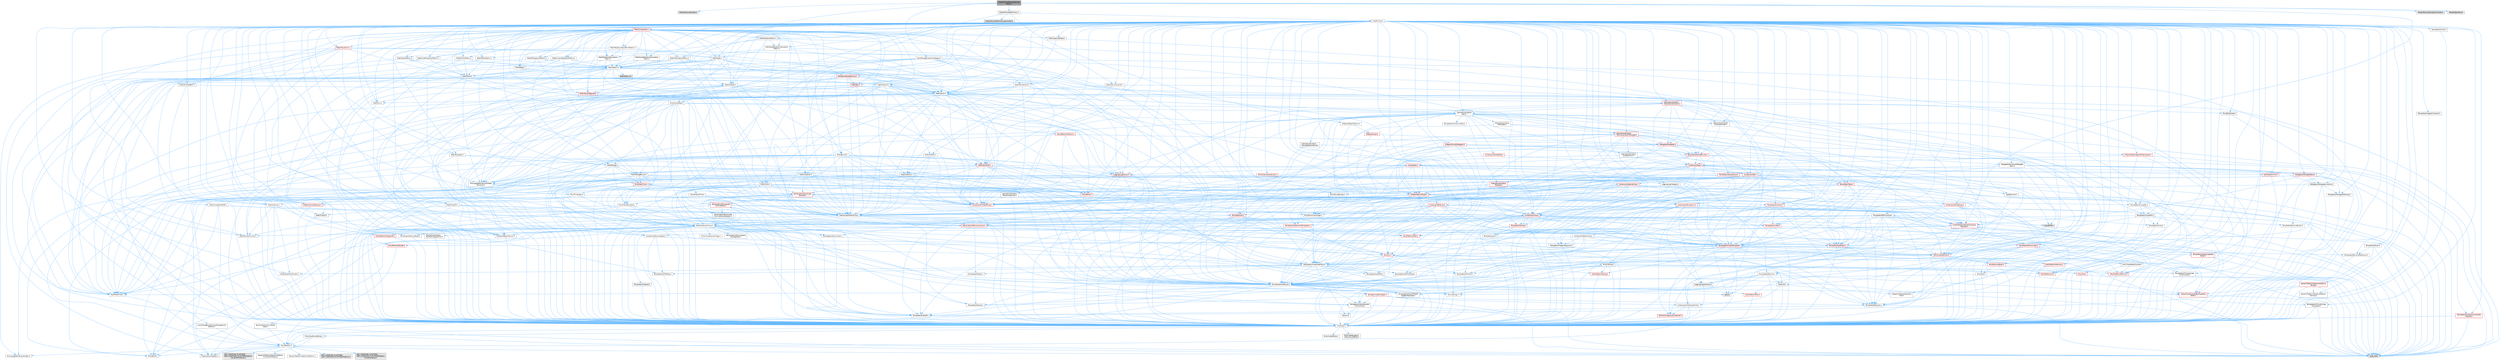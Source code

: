 digraph "MediaIOCoreTextureSampleBase.h"
{
 // INTERACTIVE_SVG=YES
 // LATEX_PDF_SIZE
  bgcolor="transparent";
  edge [fontname=Helvetica,fontsize=10,labelfontname=Helvetica,labelfontsize=10];
  node [fontname=Helvetica,fontsize=10,shape=box,height=0.2,width=0.4];
  Node1 [id="Node000001",label="MediaIOCoreTextureSample\lBase.h",height=0.2,width=0.4,color="gray40", fillcolor="grey60", style="filled", fontcolor="black",tooltip=" "];
  Node1 -> Node2 [id="edge1_Node000001_Node000002",color="steelblue1",style="solid",tooltip=" "];
  Node2 [id="Node000002",label="IMediaTextureSample.h",height=0.2,width=0.4,color="grey60", fillcolor="#E0E0E0", style="filled",tooltip=" "];
  Node1 -> Node3 [id="edge2_Node000001_Node000003",color="steelblue1",style="solid",tooltip=" "];
  Node3 [id="Node000003",label="MediaIOCoreDefinitions.h",height=0.2,width=0.4,color="grey40", fillcolor="white", style="filled",URL="$db/dc2/MediaIOCoreDefinitions_8h.html",tooltip=" "];
  Node3 -> Node4 [id="edge3_Node000003_Node000004",color="steelblue1",style="solid",tooltip=" "];
  Node4 [id="Node000004",label="CoreMinimal.h",height=0.2,width=0.4,color="grey40", fillcolor="white", style="filled",URL="$d7/d67/CoreMinimal_8h.html",tooltip=" "];
  Node4 -> Node5 [id="edge4_Node000004_Node000005",color="steelblue1",style="solid",tooltip=" "];
  Node5 [id="Node000005",label="CoreTypes.h",height=0.2,width=0.4,color="grey40", fillcolor="white", style="filled",URL="$dc/dec/CoreTypes_8h.html",tooltip=" "];
  Node5 -> Node6 [id="edge5_Node000005_Node000006",color="steelblue1",style="solid",tooltip=" "];
  Node6 [id="Node000006",label="HAL/Platform.h",height=0.2,width=0.4,color="grey40", fillcolor="white", style="filled",URL="$d9/dd0/Platform_8h.html",tooltip=" "];
  Node6 -> Node7 [id="edge6_Node000006_Node000007",color="steelblue1",style="solid",tooltip=" "];
  Node7 [id="Node000007",label="Misc/Build.h",height=0.2,width=0.4,color="grey40", fillcolor="white", style="filled",URL="$d3/dbb/Build_8h.html",tooltip=" "];
  Node6 -> Node8 [id="edge7_Node000006_Node000008",color="steelblue1",style="solid",tooltip=" "];
  Node8 [id="Node000008",label="Misc/LargeWorldCoordinates.h",height=0.2,width=0.4,color="grey40", fillcolor="white", style="filled",URL="$d2/dcb/LargeWorldCoordinates_8h.html",tooltip=" "];
  Node6 -> Node9 [id="edge8_Node000006_Node000009",color="steelblue1",style="solid",tooltip=" "];
  Node9 [id="Node000009",label="type_traits",height=0.2,width=0.4,color="grey60", fillcolor="#E0E0E0", style="filled",tooltip=" "];
  Node6 -> Node10 [id="edge9_Node000006_Node000010",color="steelblue1",style="solid",tooltip=" "];
  Node10 [id="Node000010",label="PreprocessorHelpers.h",height=0.2,width=0.4,color="grey40", fillcolor="white", style="filled",URL="$db/ddb/PreprocessorHelpers_8h.html",tooltip=" "];
  Node6 -> Node11 [id="edge10_Node000006_Node000011",color="steelblue1",style="solid",tooltip=" "];
  Node11 [id="Node000011",label="UBT_COMPILED_PLATFORM\l/UBT_COMPILED_PLATFORMPlatform\lCompilerPreSetup.h",height=0.2,width=0.4,color="grey60", fillcolor="#E0E0E0", style="filled",tooltip=" "];
  Node6 -> Node12 [id="edge11_Node000006_Node000012",color="steelblue1",style="solid",tooltip=" "];
  Node12 [id="Node000012",label="GenericPlatform/GenericPlatform\lCompilerPreSetup.h",height=0.2,width=0.4,color="grey40", fillcolor="white", style="filled",URL="$d9/dc8/GenericPlatformCompilerPreSetup_8h.html",tooltip=" "];
  Node6 -> Node13 [id="edge12_Node000006_Node000013",color="steelblue1",style="solid",tooltip=" "];
  Node13 [id="Node000013",label="GenericPlatform/GenericPlatform.h",height=0.2,width=0.4,color="grey40", fillcolor="white", style="filled",URL="$d6/d84/GenericPlatform_8h.html",tooltip=" "];
  Node6 -> Node14 [id="edge13_Node000006_Node000014",color="steelblue1",style="solid",tooltip=" "];
  Node14 [id="Node000014",label="UBT_COMPILED_PLATFORM\l/UBT_COMPILED_PLATFORMPlatform.h",height=0.2,width=0.4,color="grey60", fillcolor="#E0E0E0", style="filled",tooltip=" "];
  Node6 -> Node15 [id="edge14_Node000006_Node000015",color="steelblue1",style="solid",tooltip=" "];
  Node15 [id="Node000015",label="UBT_COMPILED_PLATFORM\l/UBT_COMPILED_PLATFORMPlatform\lCompilerSetup.h",height=0.2,width=0.4,color="grey60", fillcolor="#E0E0E0", style="filled",tooltip=" "];
  Node5 -> Node16 [id="edge15_Node000005_Node000016",color="steelblue1",style="solid",tooltip=" "];
  Node16 [id="Node000016",label="ProfilingDebugging\l/UMemoryDefines.h",height=0.2,width=0.4,color="grey40", fillcolor="white", style="filled",URL="$d2/da2/UMemoryDefines_8h.html",tooltip=" "];
  Node5 -> Node17 [id="edge16_Node000005_Node000017",color="steelblue1",style="solid",tooltip=" "];
  Node17 [id="Node000017",label="Misc/CoreMiscDefines.h",height=0.2,width=0.4,color="grey40", fillcolor="white", style="filled",URL="$da/d38/CoreMiscDefines_8h.html",tooltip=" "];
  Node17 -> Node6 [id="edge17_Node000017_Node000006",color="steelblue1",style="solid",tooltip=" "];
  Node17 -> Node10 [id="edge18_Node000017_Node000010",color="steelblue1",style="solid",tooltip=" "];
  Node5 -> Node18 [id="edge19_Node000005_Node000018",color="steelblue1",style="solid",tooltip=" "];
  Node18 [id="Node000018",label="Misc/CoreDefines.h",height=0.2,width=0.4,color="grey40", fillcolor="white", style="filled",URL="$d3/dd2/CoreDefines_8h.html",tooltip=" "];
  Node4 -> Node19 [id="edge20_Node000004_Node000019",color="steelblue1",style="solid",tooltip=" "];
  Node19 [id="Node000019",label="CoreFwd.h",height=0.2,width=0.4,color="grey40", fillcolor="white", style="filled",URL="$d1/d1e/CoreFwd_8h.html",tooltip=" "];
  Node19 -> Node5 [id="edge21_Node000019_Node000005",color="steelblue1",style="solid",tooltip=" "];
  Node19 -> Node20 [id="edge22_Node000019_Node000020",color="steelblue1",style="solid",tooltip=" "];
  Node20 [id="Node000020",label="Containers/ContainersFwd.h",height=0.2,width=0.4,color="grey40", fillcolor="white", style="filled",URL="$d4/d0a/ContainersFwd_8h.html",tooltip=" "];
  Node20 -> Node6 [id="edge23_Node000020_Node000006",color="steelblue1",style="solid",tooltip=" "];
  Node20 -> Node5 [id="edge24_Node000020_Node000005",color="steelblue1",style="solid",tooltip=" "];
  Node20 -> Node21 [id="edge25_Node000020_Node000021",color="steelblue1",style="solid",tooltip=" "];
  Node21 [id="Node000021",label="Traits/IsContiguousContainer.h",height=0.2,width=0.4,color="red", fillcolor="#FFF0F0", style="filled",URL="$d5/d3c/IsContiguousContainer_8h.html",tooltip=" "];
  Node21 -> Node5 [id="edge26_Node000021_Node000005",color="steelblue1",style="solid",tooltip=" "];
  Node19 -> Node24 [id="edge27_Node000019_Node000024",color="steelblue1",style="solid",tooltip=" "];
  Node24 [id="Node000024",label="Math/MathFwd.h",height=0.2,width=0.4,color="grey40", fillcolor="white", style="filled",URL="$d2/d10/MathFwd_8h.html",tooltip=" "];
  Node24 -> Node6 [id="edge28_Node000024_Node000006",color="steelblue1",style="solid",tooltip=" "];
  Node19 -> Node25 [id="edge29_Node000019_Node000025",color="steelblue1",style="solid",tooltip=" "];
  Node25 [id="Node000025",label="UObject/UObjectHierarchy\lFwd.h",height=0.2,width=0.4,color="grey40", fillcolor="white", style="filled",URL="$d3/d13/UObjectHierarchyFwd_8h.html",tooltip=" "];
  Node4 -> Node25 [id="edge30_Node000004_Node000025",color="steelblue1",style="solid",tooltip=" "];
  Node4 -> Node20 [id="edge31_Node000004_Node000020",color="steelblue1",style="solid",tooltip=" "];
  Node4 -> Node26 [id="edge32_Node000004_Node000026",color="steelblue1",style="solid",tooltip=" "];
  Node26 [id="Node000026",label="Misc/VarArgs.h",height=0.2,width=0.4,color="grey40", fillcolor="white", style="filled",URL="$d5/d6f/VarArgs_8h.html",tooltip=" "];
  Node26 -> Node5 [id="edge33_Node000026_Node000005",color="steelblue1",style="solid",tooltip=" "];
  Node4 -> Node27 [id="edge34_Node000004_Node000027",color="steelblue1",style="solid",tooltip=" "];
  Node27 [id="Node000027",label="Logging/LogVerbosity.h",height=0.2,width=0.4,color="grey40", fillcolor="white", style="filled",URL="$d2/d8f/LogVerbosity_8h.html",tooltip=" "];
  Node27 -> Node5 [id="edge35_Node000027_Node000005",color="steelblue1",style="solid",tooltip=" "];
  Node4 -> Node28 [id="edge36_Node000004_Node000028",color="steelblue1",style="solid",tooltip=" "];
  Node28 [id="Node000028",label="Misc/OutputDevice.h",height=0.2,width=0.4,color="grey40", fillcolor="white", style="filled",URL="$d7/d32/OutputDevice_8h.html",tooltip=" "];
  Node28 -> Node19 [id="edge37_Node000028_Node000019",color="steelblue1",style="solid",tooltip=" "];
  Node28 -> Node5 [id="edge38_Node000028_Node000005",color="steelblue1",style="solid",tooltip=" "];
  Node28 -> Node27 [id="edge39_Node000028_Node000027",color="steelblue1",style="solid",tooltip=" "];
  Node28 -> Node26 [id="edge40_Node000028_Node000026",color="steelblue1",style="solid",tooltip=" "];
  Node28 -> Node29 [id="edge41_Node000028_Node000029",color="steelblue1",style="solid",tooltip=" "];
  Node29 [id="Node000029",label="Templates/IsArrayOrRefOf\lTypeByPredicate.h",height=0.2,width=0.4,color="grey40", fillcolor="white", style="filled",URL="$d6/da1/IsArrayOrRefOfTypeByPredicate_8h.html",tooltip=" "];
  Node29 -> Node5 [id="edge42_Node000029_Node000005",color="steelblue1",style="solid",tooltip=" "];
  Node28 -> Node30 [id="edge43_Node000028_Node000030",color="steelblue1",style="solid",tooltip=" "];
  Node30 [id="Node000030",label="Templates/IsValidVariadic\lFunctionArg.h",height=0.2,width=0.4,color="grey40", fillcolor="white", style="filled",URL="$d0/dc8/IsValidVariadicFunctionArg_8h.html",tooltip=" "];
  Node30 -> Node5 [id="edge44_Node000030_Node000005",color="steelblue1",style="solid",tooltip=" "];
  Node30 -> Node31 [id="edge45_Node000030_Node000031",color="steelblue1",style="solid",tooltip=" "];
  Node31 [id="Node000031",label="IsEnum.h",height=0.2,width=0.4,color="grey40", fillcolor="white", style="filled",URL="$d4/de5/IsEnum_8h.html",tooltip=" "];
  Node30 -> Node9 [id="edge46_Node000030_Node000009",color="steelblue1",style="solid",tooltip=" "];
  Node28 -> Node32 [id="edge47_Node000028_Node000032",color="steelblue1",style="solid",tooltip=" "];
  Node32 [id="Node000032",label="Traits/IsCharEncodingCompatible\lWith.h",height=0.2,width=0.4,color="red", fillcolor="#FFF0F0", style="filled",URL="$df/dd1/IsCharEncodingCompatibleWith_8h.html",tooltip=" "];
  Node32 -> Node9 [id="edge48_Node000032_Node000009",color="steelblue1",style="solid",tooltip=" "];
  Node4 -> Node34 [id="edge49_Node000004_Node000034",color="steelblue1",style="solid",tooltip=" "];
  Node34 [id="Node000034",label="HAL/PlatformCrt.h",height=0.2,width=0.4,color="red", fillcolor="#FFF0F0", style="filled",URL="$d8/d75/PlatformCrt_8h.html",tooltip=" "];
  Node4 -> Node44 [id="edge50_Node000004_Node000044",color="steelblue1",style="solid",tooltip=" "];
  Node44 [id="Node000044",label="HAL/PlatformMisc.h",height=0.2,width=0.4,color="red", fillcolor="#FFF0F0", style="filled",URL="$d0/df5/PlatformMisc_8h.html",tooltip=" "];
  Node44 -> Node5 [id="edge51_Node000044_Node000005",color="steelblue1",style="solid",tooltip=" "];
  Node4 -> Node63 [id="edge52_Node000004_Node000063",color="steelblue1",style="solid",tooltip=" "];
  Node63 [id="Node000063",label="Misc/AssertionMacros.h",height=0.2,width=0.4,color="grey40", fillcolor="white", style="filled",URL="$d0/dfa/AssertionMacros_8h.html",tooltip=" "];
  Node63 -> Node5 [id="edge53_Node000063_Node000005",color="steelblue1",style="solid",tooltip=" "];
  Node63 -> Node6 [id="edge54_Node000063_Node000006",color="steelblue1",style="solid",tooltip=" "];
  Node63 -> Node44 [id="edge55_Node000063_Node000044",color="steelblue1",style="solid",tooltip=" "];
  Node63 -> Node10 [id="edge56_Node000063_Node000010",color="steelblue1",style="solid",tooltip=" "];
  Node63 -> Node64 [id="edge57_Node000063_Node000064",color="steelblue1",style="solid",tooltip=" "];
  Node64 [id="Node000064",label="Templates/EnableIf.h",height=0.2,width=0.4,color="grey40", fillcolor="white", style="filled",URL="$d7/d60/EnableIf_8h.html",tooltip=" "];
  Node64 -> Node5 [id="edge58_Node000064_Node000005",color="steelblue1",style="solid",tooltip=" "];
  Node63 -> Node29 [id="edge59_Node000063_Node000029",color="steelblue1",style="solid",tooltip=" "];
  Node63 -> Node30 [id="edge60_Node000063_Node000030",color="steelblue1",style="solid",tooltip=" "];
  Node63 -> Node32 [id="edge61_Node000063_Node000032",color="steelblue1",style="solid",tooltip=" "];
  Node63 -> Node26 [id="edge62_Node000063_Node000026",color="steelblue1",style="solid",tooltip=" "];
  Node63 -> Node65 [id="edge63_Node000063_Node000065",color="steelblue1",style="solid",tooltip=" "];
  Node65 [id="Node000065",label="String/FormatStringSan.h",height=0.2,width=0.4,color="red", fillcolor="#FFF0F0", style="filled",URL="$d3/d8b/FormatStringSan_8h.html",tooltip=" "];
  Node65 -> Node9 [id="edge64_Node000065_Node000009",color="steelblue1",style="solid",tooltip=" "];
  Node65 -> Node5 [id="edge65_Node000065_Node000005",color="steelblue1",style="solid",tooltip=" "];
  Node65 -> Node66 [id="edge66_Node000065_Node000066",color="steelblue1",style="solid",tooltip=" "];
  Node66 [id="Node000066",label="Templates/Requires.h",height=0.2,width=0.4,color="grey40", fillcolor="white", style="filled",URL="$dc/d96/Requires_8h.html",tooltip=" "];
  Node66 -> Node64 [id="edge67_Node000066_Node000064",color="steelblue1",style="solid",tooltip=" "];
  Node66 -> Node9 [id="edge68_Node000066_Node000009",color="steelblue1",style="solid",tooltip=" "];
  Node65 -> Node67 [id="edge69_Node000065_Node000067",color="steelblue1",style="solid",tooltip=" "];
  Node67 [id="Node000067",label="Templates/Identity.h",height=0.2,width=0.4,color="grey40", fillcolor="white", style="filled",URL="$d0/dd5/Identity_8h.html",tooltip=" "];
  Node65 -> Node30 [id="edge70_Node000065_Node000030",color="steelblue1",style="solid",tooltip=" "];
  Node65 -> Node20 [id="edge71_Node000065_Node000020",color="steelblue1",style="solid",tooltip=" "];
  Node63 -> Node71 [id="edge72_Node000063_Node000071",color="steelblue1",style="solid",tooltip=" "];
  Node71 [id="Node000071",label="atomic",height=0.2,width=0.4,color="grey60", fillcolor="#E0E0E0", style="filled",tooltip=" "];
  Node4 -> Node72 [id="edge73_Node000004_Node000072",color="steelblue1",style="solid",tooltip=" "];
  Node72 [id="Node000072",label="Templates/IsPointer.h",height=0.2,width=0.4,color="grey40", fillcolor="white", style="filled",URL="$d7/d05/IsPointer_8h.html",tooltip=" "];
  Node72 -> Node5 [id="edge74_Node000072_Node000005",color="steelblue1",style="solid",tooltip=" "];
  Node4 -> Node73 [id="edge75_Node000004_Node000073",color="steelblue1",style="solid",tooltip=" "];
  Node73 [id="Node000073",label="HAL/PlatformMemory.h",height=0.2,width=0.4,color="red", fillcolor="#FFF0F0", style="filled",URL="$de/d68/PlatformMemory_8h.html",tooltip=" "];
  Node73 -> Node5 [id="edge76_Node000073_Node000005",color="steelblue1",style="solid",tooltip=" "];
  Node4 -> Node56 [id="edge77_Node000004_Node000056",color="steelblue1",style="solid",tooltip=" "];
  Node56 [id="Node000056",label="HAL/PlatformAtomics.h",height=0.2,width=0.4,color="red", fillcolor="#FFF0F0", style="filled",URL="$d3/d36/PlatformAtomics_8h.html",tooltip=" "];
  Node56 -> Node5 [id="edge78_Node000056_Node000005",color="steelblue1",style="solid",tooltip=" "];
  Node4 -> Node78 [id="edge79_Node000004_Node000078",color="steelblue1",style="solid",tooltip=" "];
  Node78 [id="Node000078",label="Misc/Exec.h",height=0.2,width=0.4,color="grey40", fillcolor="white", style="filled",URL="$de/ddb/Exec_8h.html",tooltip=" "];
  Node78 -> Node5 [id="edge80_Node000078_Node000005",color="steelblue1",style="solid",tooltip=" "];
  Node78 -> Node63 [id="edge81_Node000078_Node000063",color="steelblue1",style="solid",tooltip=" "];
  Node4 -> Node79 [id="edge82_Node000004_Node000079",color="steelblue1",style="solid",tooltip=" "];
  Node79 [id="Node000079",label="HAL/MemoryBase.h",height=0.2,width=0.4,color="red", fillcolor="#FFF0F0", style="filled",URL="$d6/d9f/MemoryBase_8h.html",tooltip=" "];
  Node79 -> Node5 [id="edge83_Node000079_Node000005",color="steelblue1",style="solid",tooltip=" "];
  Node79 -> Node56 [id="edge84_Node000079_Node000056",color="steelblue1",style="solid",tooltip=" "];
  Node79 -> Node34 [id="edge85_Node000079_Node000034",color="steelblue1",style="solid",tooltip=" "];
  Node79 -> Node78 [id="edge86_Node000079_Node000078",color="steelblue1",style="solid",tooltip=" "];
  Node79 -> Node28 [id="edge87_Node000079_Node000028",color="steelblue1",style="solid",tooltip=" "];
  Node4 -> Node89 [id="edge88_Node000004_Node000089",color="steelblue1",style="solid",tooltip=" "];
  Node89 [id="Node000089",label="HAL/UnrealMemory.h",height=0.2,width=0.4,color="red", fillcolor="#FFF0F0", style="filled",URL="$d9/d96/UnrealMemory_8h.html",tooltip=" "];
  Node89 -> Node5 [id="edge89_Node000089_Node000005",color="steelblue1",style="solid",tooltip=" "];
  Node89 -> Node79 [id="edge90_Node000089_Node000079",color="steelblue1",style="solid",tooltip=" "];
  Node89 -> Node73 [id="edge91_Node000089_Node000073",color="steelblue1",style="solid",tooltip=" "];
  Node89 -> Node72 [id="edge92_Node000089_Node000072",color="steelblue1",style="solid",tooltip=" "];
  Node4 -> Node91 [id="edge93_Node000004_Node000091",color="steelblue1",style="solid",tooltip=" "];
  Node91 [id="Node000091",label="Templates/IsArithmetic.h",height=0.2,width=0.4,color="grey40", fillcolor="white", style="filled",URL="$d2/d5d/IsArithmetic_8h.html",tooltip=" "];
  Node91 -> Node5 [id="edge94_Node000091_Node000005",color="steelblue1",style="solid",tooltip=" "];
  Node4 -> Node85 [id="edge95_Node000004_Node000085",color="steelblue1",style="solid",tooltip=" "];
  Node85 [id="Node000085",label="Templates/AndOrNot.h",height=0.2,width=0.4,color="grey40", fillcolor="white", style="filled",URL="$db/d0a/AndOrNot_8h.html",tooltip=" "];
  Node85 -> Node5 [id="edge96_Node000085_Node000005",color="steelblue1",style="solid",tooltip=" "];
  Node4 -> Node92 [id="edge97_Node000004_Node000092",color="steelblue1",style="solid",tooltip=" "];
  Node92 [id="Node000092",label="Templates/IsPODType.h",height=0.2,width=0.4,color="grey40", fillcolor="white", style="filled",URL="$d7/db1/IsPODType_8h.html",tooltip=" "];
  Node92 -> Node5 [id="edge98_Node000092_Node000005",color="steelblue1",style="solid",tooltip=" "];
  Node4 -> Node93 [id="edge99_Node000004_Node000093",color="steelblue1",style="solid",tooltip=" "];
  Node93 [id="Node000093",label="Templates/IsUECoreType.h",height=0.2,width=0.4,color="grey40", fillcolor="white", style="filled",URL="$d1/db8/IsUECoreType_8h.html",tooltip=" "];
  Node93 -> Node5 [id="edge100_Node000093_Node000005",color="steelblue1",style="solid",tooltip=" "];
  Node93 -> Node9 [id="edge101_Node000093_Node000009",color="steelblue1",style="solid",tooltip=" "];
  Node4 -> Node86 [id="edge102_Node000004_Node000086",color="steelblue1",style="solid",tooltip=" "];
  Node86 [id="Node000086",label="Templates/IsTriviallyCopy\lConstructible.h",height=0.2,width=0.4,color="grey40", fillcolor="white", style="filled",URL="$d3/d78/IsTriviallyCopyConstructible_8h.html",tooltip=" "];
  Node86 -> Node5 [id="edge103_Node000086_Node000005",color="steelblue1",style="solid",tooltip=" "];
  Node86 -> Node9 [id="edge104_Node000086_Node000009",color="steelblue1",style="solid",tooltip=" "];
  Node4 -> Node94 [id="edge105_Node000004_Node000094",color="steelblue1",style="solid",tooltip=" "];
  Node94 [id="Node000094",label="Templates/UnrealTypeTraits.h",height=0.2,width=0.4,color="grey40", fillcolor="white", style="filled",URL="$d2/d2d/UnrealTypeTraits_8h.html",tooltip=" "];
  Node94 -> Node5 [id="edge106_Node000094_Node000005",color="steelblue1",style="solid",tooltip=" "];
  Node94 -> Node72 [id="edge107_Node000094_Node000072",color="steelblue1",style="solid",tooltip=" "];
  Node94 -> Node63 [id="edge108_Node000094_Node000063",color="steelblue1",style="solid",tooltip=" "];
  Node94 -> Node85 [id="edge109_Node000094_Node000085",color="steelblue1",style="solid",tooltip=" "];
  Node94 -> Node64 [id="edge110_Node000094_Node000064",color="steelblue1",style="solid",tooltip=" "];
  Node94 -> Node91 [id="edge111_Node000094_Node000091",color="steelblue1",style="solid",tooltip=" "];
  Node94 -> Node31 [id="edge112_Node000094_Node000031",color="steelblue1",style="solid",tooltip=" "];
  Node94 -> Node95 [id="edge113_Node000094_Node000095",color="steelblue1",style="solid",tooltip=" "];
  Node95 [id="Node000095",label="Templates/Models.h",height=0.2,width=0.4,color="grey40", fillcolor="white", style="filled",URL="$d3/d0c/Models_8h.html",tooltip=" "];
  Node95 -> Node67 [id="edge114_Node000095_Node000067",color="steelblue1",style="solid",tooltip=" "];
  Node94 -> Node92 [id="edge115_Node000094_Node000092",color="steelblue1",style="solid",tooltip=" "];
  Node94 -> Node93 [id="edge116_Node000094_Node000093",color="steelblue1",style="solid",tooltip=" "];
  Node94 -> Node86 [id="edge117_Node000094_Node000086",color="steelblue1",style="solid",tooltip=" "];
  Node4 -> Node64 [id="edge118_Node000004_Node000064",color="steelblue1",style="solid",tooltip=" "];
  Node4 -> Node96 [id="edge119_Node000004_Node000096",color="steelblue1",style="solid",tooltip=" "];
  Node96 [id="Node000096",label="Templates/RemoveReference.h",height=0.2,width=0.4,color="grey40", fillcolor="white", style="filled",URL="$da/dbe/RemoveReference_8h.html",tooltip=" "];
  Node96 -> Node5 [id="edge120_Node000096_Node000005",color="steelblue1",style="solid",tooltip=" "];
  Node4 -> Node97 [id="edge121_Node000004_Node000097",color="steelblue1",style="solid",tooltip=" "];
  Node97 [id="Node000097",label="Templates/IntegralConstant.h",height=0.2,width=0.4,color="grey40", fillcolor="white", style="filled",URL="$db/d1b/IntegralConstant_8h.html",tooltip=" "];
  Node97 -> Node5 [id="edge122_Node000097_Node000005",color="steelblue1",style="solid",tooltip=" "];
  Node4 -> Node98 [id="edge123_Node000004_Node000098",color="steelblue1",style="solid",tooltip=" "];
  Node98 [id="Node000098",label="Templates/IsClass.h",height=0.2,width=0.4,color="grey40", fillcolor="white", style="filled",URL="$db/dcb/IsClass_8h.html",tooltip=" "];
  Node98 -> Node5 [id="edge124_Node000098_Node000005",color="steelblue1",style="solid",tooltip=" "];
  Node4 -> Node99 [id="edge125_Node000004_Node000099",color="steelblue1",style="solid",tooltip=" "];
  Node99 [id="Node000099",label="Templates/TypeCompatible\lBytes.h",height=0.2,width=0.4,color="red", fillcolor="#FFF0F0", style="filled",URL="$df/d0a/TypeCompatibleBytes_8h.html",tooltip=" "];
  Node99 -> Node5 [id="edge126_Node000099_Node000005",color="steelblue1",style="solid",tooltip=" "];
  Node99 -> Node9 [id="edge127_Node000099_Node000009",color="steelblue1",style="solid",tooltip=" "];
  Node4 -> Node21 [id="edge128_Node000004_Node000021",color="steelblue1",style="solid",tooltip=" "];
  Node4 -> Node100 [id="edge129_Node000004_Node000100",color="steelblue1",style="solid",tooltip=" "];
  Node100 [id="Node000100",label="Templates/UnrealTemplate.h",height=0.2,width=0.4,color="red", fillcolor="#FFF0F0", style="filled",URL="$d4/d24/UnrealTemplate_8h.html",tooltip=" "];
  Node100 -> Node5 [id="edge130_Node000100_Node000005",color="steelblue1",style="solid",tooltip=" "];
  Node100 -> Node72 [id="edge131_Node000100_Node000072",color="steelblue1",style="solid",tooltip=" "];
  Node100 -> Node89 [id="edge132_Node000100_Node000089",color="steelblue1",style="solid",tooltip=" "];
  Node100 -> Node94 [id="edge133_Node000100_Node000094",color="steelblue1",style="solid",tooltip=" "];
  Node100 -> Node96 [id="edge134_Node000100_Node000096",color="steelblue1",style="solid",tooltip=" "];
  Node100 -> Node66 [id="edge135_Node000100_Node000066",color="steelblue1",style="solid",tooltip=" "];
  Node100 -> Node99 [id="edge136_Node000100_Node000099",color="steelblue1",style="solid",tooltip=" "];
  Node100 -> Node67 [id="edge137_Node000100_Node000067",color="steelblue1",style="solid",tooltip=" "];
  Node100 -> Node21 [id="edge138_Node000100_Node000021",color="steelblue1",style="solid",tooltip=" "];
  Node100 -> Node9 [id="edge139_Node000100_Node000009",color="steelblue1",style="solid",tooltip=" "];
  Node4 -> Node49 [id="edge140_Node000004_Node000049",color="steelblue1",style="solid",tooltip=" "];
  Node49 [id="Node000049",label="Math/NumericLimits.h",height=0.2,width=0.4,color="grey40", fillcolor="white", style="filled",URL="$df/d1b/NumericLimits_8h.html",tooltip=" "];
  Node49 -> Node5 [id="edge141_Node000049_Node000005",color="steelblue1",style="solid",tooltip=" "];
  Node4 -> Node104 [id="edge142_Node000004_Node000104",color="steelblue1",style="solid",tooltip=" "];
  Node104 [id="Node000104",label="HAL/PlatformMath.h",height=0.2,width=0.4,color="red", fillcolor="#FFF0F0", style="filled",URL="$dc/d53/PlatformMath_8h.html",tooltip=" "];
  Node104 -> Node5 [id="edge143_Node000104_Node000005",color="steelblue1",style="solid",tooltip=" "];
  Node4 -> Node87 [id="edge144_Node000004_Node000087",color="steelblue1",style="solid",tooltip=" "];
  Node87 [id="Node000087",label="Templates/IsTriviallyCopy\lAssignable.h",height=0.2,width=0.4,color="grey40", fillcolor="white", style="filled",URL="$d2/df2/IsTriviallyCopyAssignable_8h.html",tooltip=" "];
  Node87 -> Node5 [id="edge145_Node000087_Node000005",color="steelblue1",style="solid",tooltip=" "];
  Node87 -> Node9 [id="edge146_Node000087_Node000009",color="steelblue1",style="solid",tooltip=" "];
  Node4 -> Node112 [id="edge147_Node000004_Node000112",color="steelblue1",style="solid",tooltip=" "];
  Node112 [id="Node000112",label="Templates/MemoryOps.h",height=0.2,width=0.4,color="red", fillcolor="#FFF0F0", style="filled",URL="$db/dea/MemoryOps_8h.html",tooltip=" "];
  Node112 -> Node5 [id="edge148_Node000112_Node000005",color="steelblue1",style="solid",tooltip=" "];
  Node112 -> Node89 [id="edge149_Node000112_Node000089",color="steelblue1",style="solid",tooltip=" "];
  Node112 -> Node87 [id="edge150_Node000112_Node000087",color="steelblue1",style="solid",tooltip=" "];
  Node112 -> Node86 [id="edge151_Node000112_Node000086",color="steelblue1",style="solid",tooltip=" "];
  Node112 -> Node66 [id="edge152_Node000112_Node000066",color="steelblue1",style="solid",tooltip=" "];
  Node112 -> Node94 [id="edge153_Node000112_Node000094",color="steelblue1",style="solid",tooltip=" "];
  Node112 -> Node9 [id="edge154_Node000112_Node000009",color="steelblue1",style="solid",tooltip=" "];
  Node4 -> Node113 [id="edge155_Node000004_Node000113",color="steelblue1",style="solid",tooltip=" "];
  Node113 [id="Node000113",label="Containers/ContainerAllocation\lPolicies.h",height=0.2,width=0.4,color="red", fillcolor="#FFF0F0", style="filled",URL="$d7/dff/ContainerAllocationPolicies_8h.html",tooltip=" "];
  Node113 -> Node5 [id="edge156_Node000113_Node000005",color="steelblue1",style="solid",tooltip=" "];
  Node113 -> Node113 [id="edge157_Node000113_Node000113",color="steelblue1",style="solid",tooltip=" "];
  Node113 -> Node104 [id="edge158_Node000113_Node000104",color="steelblue1",style="solid",tooltip=" "];
  Node113 -> Node89 [id="edge159_Node000113_Node000089",color="steelblue1",style="solid",tooltip=" "];
  Node113 -> Node49 [id="edge160_Node000113_Node000049",color="steelblue1",style="solid",tooltip=" "];
  Node113 -> Node63 [id="edge161_Node000113_Node000063",color="steelblue1",style="solid",tooltip=" "];
  Node113 -> Node112 [id="edge162_Node000113_Node000112",color="steelblue1",style="solid",tooltip=" "];
  Node113 -> Node99 [id="edge163_Node000113_Node000099",color="steelblue1",style="solid",tooltip=" "];
  Node113 -> Node9 [id="edge164_Node000113_Node000009",color="steelblue1",style="solid",tooltip=" "];
  Node4 -> Node116 [id="edge165_Node000004_Node000116",color="steelblue1",style="solid",tooltip=" "];
  Node116 [id="Node000116",label="Templates/IsEnumClass.h",height=0.2,width=0.4,color="grey40", fillcolor="white", style="filled",URL="$d7/d15/IsEnumClass_8h.html",tooltip=" "];
  Node116 -> Node5 [id="edge166_Node000116_Node000005",color="steelblue1",style="solid",tooltip=" "];
  Node116 -> Node85 [id="edge167_Node000116_Node000085",color="steelblue1",style="solid",tooltip=" "];
  Node4 -> Node117 [id="edge168_Node000004_Node000117",color="steelblue1",style="solid",tooltip=" "];
  Node117 [id="Node000117",label="HAL/PlatformProperties.h",height=0.2,width=0.4,color="red", fillcolor="#FFF0F0", style="filled",URL="$d9/db0/PlatformProperties_8h.html",tooltip=" "];
  Node117 -> Node5 [id="edge169_Node000117_Node000005",color="steelblue1",style="solid",tooltip=" "];
  Node4 -> Node120 [id="edge170_Node000004_Node000120",color="steelblue1",style="solid",tooltip=" "];
  Node120 [id="Node000120",label="Misc/EngineVersionBase.h",height=0.2,width=0.4,color="grey40", fillcolor="white", style="filled",URL="$d5/d2b/EngineVersionBase_8h.html",tooltip=" "];
  Node120 -> Node5 [id="edge171_Node000120_Node000005",color="steelblue1",style="solid",tooltip=" "];
  Node4 -> Node121 [id="edge172_Node000004_Node000121",color="steelblue1",style="solid",tooltip=" "];
  Node121 [id="Node000121",label="Internationalization\l/TextNamespaceFwd.h",height=0.2,width=0.4,color="grey40", fillcolor="white", style="filled",URL="$d8/d97/TextNamespaceFwd_8h.html",tooltip=" "];
  Node121 -> Node5 [id="edge173_Node000121_Node000005",color="steelblue1",style="solid",tooltip=" "];
  Node4 -> Node122 [id="edge174_Node000004_Node000122",color="steelblue1",style="solid",tooltip=" "];
  Node122 [id="Node000122",label="Serialization/Archive.h",height=0.2,width=0.4,color="grey40", fillcolor="white", style="filled",URL="$d7/d3b/Archive_8h.html",tooltip=" "];
  Node122 -> Node19 [id="edge175_Node000122_Node000019",color="steelblue1",style="solid",tooltip=" "];
  Node122 -> Node5 [id="edge176_Node000122_Node000005",color="steelblue1",style="solid",tooltip=" "];
  Node122 -> Node117 [id="edge177_Node000122_Node000117",color="steelblue1",style="solid",tooltip=" "];
  Node122 -> Node121 [id="edge178_Node000122_Node000121",color="steelblue1",style="solid",tooltip=" "];
  Node122 -> Node24 [id="edge179_Node000122_Node000024",color="steelblue1",style="solid",tooltip=" "];
  Node122 -> Node63 [id="edge180_Node000122_Node000063",color="steelblue1",style="solid",tooltip=" "];
  Node122 -> Node7 [id="edge181_Node000122_Node000007",color="steelblue1",style="solid",tooltip=" "];
  Node122 -> Node50 [id="edge182_Node000122_Node000050",color="steelblue1",style="solid",tooltip=" "];
  Node50 [id="Node000050",label="Misc/CompressionFlags.h",height=0.2,width=0.4,color="grey40", fillcolor="white", style="filled",URL="$d9/d76/CompressionFlags_8h.html",tooltip=" "];
  Node122 -> Node120 [id="edge183_Node000122_Node000120",color="steelblue1",style="solid",tooltip=" "];
  Node122 -> Node26 [id="edge184_Node000122_Node000026",color="steelblue1",style="solid",tooltip=" "];
  Node122 -> Node123 [id="edge185_Node000122_Node000123",color="steelblue1",style="solid",tooltip=" "];
  Node123 [id="Node000123",label="Serialization/ArchiveCook\lData.h",height=0.2,width=0.4,color="grey40", fillcolor="white", style="filled",URL="$dc/db6/ArchiveCookData_8h.html",tooltip=" "];
  Node123 -> Node6 [id="edge186_Node000123_Node000006",color="steelblue1",style="solid",tooltip=" "];
  Node122 -> Node124 [id="edge187_Node000122_Node000124",color="steelblue1",style="solid",tooltip=" "];
  Node124 [id="Node000124",label="Serialization/ArchiveSave\lPackageData.h",height=0.2,width=0.4,color="grey40", fillcolor="white", style="filled",URL="$d1/d37/ArchiveSavePackageData_8h.html",tooltip=" "];
  Node122 -> Node64 [id="edge188_Node000122_Node000064",color="steelblue1",style="solid",tooltip=" "];
  Node122 -> Node29 [id="edge189_Node000122_Node000029",color="steelblue1",style="solid",tooltip=" "];
  Node122 -> Node116 [id="edge190_Node000122_Node000116",color="steelblue1",style="solid",tooltip=" "];
  Node122 -> Node109 [id="edge191_Node000122_Node000109",color="steelblue1",style="solid",tooltip=" "];
  Node109 [id="Node000109",label="Templates/IsSigned.h",height=0.2,width=0.4,color="grey40", fillcolor="white", style="filled",URL="$d8/dd8/IsSigned_8h.html",tooltip=" "];
  Node109 -> Node5 [id="edge192_Node000109_Node000005",color="steelblue1",style="solid",tooltip=" "];
  Node122 -> Node30 [id="edge193_Node000122_Node000030",color="steelblue1",style="solid",tooltip=" "];
  Node122 -> Node100 [id="edge194_Node000122_Node000100",color="steelblue1",style="solid",tooltip=" "];
  Node122 -> Node32 [id="edge195_Node000122_Node000032",color="steelblue1",style="solid",tooltip=" "];
  Node122 -> Node125 [id="edge196_Node000122_Node000125",color="steelblue1",style="solid",tooltip=" "];
  Node125 [id="Node000125",label="UObject/ObjectVersion.h",height=0.2,width=0.4,color="grey40", fillcolor="white", style="filled",URL="$da/d63/ObjectVersion_8h.html",tooltip=" "];
  Node125 -> Node5 [id="edge197_Node000125_Node000005",color="steelblue1",style="solid",tooltip=" "];
  Node4 -> Node126 [id="edge198_Node000004_Node000126",color="steelblue1",style="solid",tooltip=" "];
  Node126 [id="Node000126",label="Templates/Less.h",height=0.2,width=0.4,color="grey40", fillcolor="white", style="filled",URL="$de/dc8/Less_8h.html",tooltip=" "];
  Node126 -> Node5 [id="edge199_Node000126_Node000005",color="steelblue1",style="solid",tooltip=" "];
  Node126 -> Node100 [id="edge200_Node000126_Node000100",color="steelblue1",style="solid",tooltip=" "];
  Node4 -> Node127 [id="edge201_Node000004_Node000127",color="steelblue1",style="solid",tooltip=" "];
  Node127 [id="Node000127",label="Templates/Sorting.h",height=0.2,width=0.4,color="red", fillcolor="#FFF0F0", style="filled",URL="$d3/d9e/Sorting_8h.html",tooltip=" "];
  Node127 -> Node5 [id="edge202_Node000127_Node000005",color="steelblue1",style="solid",tooltip=" "];
  Node127 -> Node104 [id="edge203_Node000127_Node000104",color="steelblue1",style="solid",tooltip=" "];
  Node127 -> Node126 [id="edge204_Node000127_Node000126",color="steelblue1",style="solid",tooltip=" "];
  Node4 -> Node138 [id="edge205_Node000004_Node000138",color="steelblue1",style="solid",tooltip=" "];
  Node138 [id="Node000138",label="Misc/Char.h",height=0.2,width=0.4,color="red", fillcolor="#FFF0F0", style="filled",URL="$d0/d58/Char_8h.html",tooltip=" "];
  Node138 -> Node5 [id="edge206_Node000138_Node000005",color="steelblue1",style="solid",tooltip=" "];
  Node138 -> Node9 [id="edge207_Node000138_Node000009",color="steelblue1",style="solid",tooltip=" "];
  Node4 -> Node141 [id="edge208_Node000004_Node000141",color="steelblue1",style="solid",tooltip=" "];
  Node141 [id="Node000141",label="GenericPlatform/GenericPlatform\lStricmp.h",height=0.2,width=0.4,color="grey40", fillcolor="white", style="filled",URL="$d2/d86/GenericPlatformStricmp_8h.html",tooltip=" "];
  Node141 -> Node5 [id="edge209_Node000141_Node000005",color="steelblue1",style="solid",tooltip=" "];
  Node4 -> Node142 [id="edge210_Node000004_Node000142",color="steelblue1",style="solid",tooltip=" "];
  Node142 [id="Node000142",label="GenericPlatform/GenericPlatform\lString.h",height=0.2,width=0.4,color="red", fillcolor="#FFF0F0", style="filled",URL="$dd/d20/GenericPlatformString_8h.html",tooltip=" "];
  Node142 -> Node5 [id="edge211_Node000142_Node000005",color="steelblue1",style="solid",tooltip=" "];
  Node142 -> Node141 [id="edge212_Node000142_Node000141",color="steelblue1",style="solid",tooltip=" "];
  Node142 -> Node64 [id="edge213_Node000142_Node000064",color="steelblue1",style="solid",tooltip=" "];
  Node142 -> Node32 [id="edge214_Node000142_Node000032",color="steelblue1",style="solid",tooltip=" "];
  Node142 -> Node9 [id="edge215_Node000142_Node000009",color="steelblue1",style="solid",tooltip=" "];
  Node4 -> Node75 [id="edge216_Node000004_Node000075",color="steelblue1",style="solid",tooltip=" "];
  Node75 [id="Node000075",label="HAL/PlatformString.h",height=0.2,width=0.4,color="red", fillcolor="#FFF0F0", style="filled",URL="$db/db5/PlatformString_8h.html",tooltip=" "];
  Node75 -> Node5 [id="edge217_Node000075_Node000005",color="steelblue1",style="solid",tooltip=" "];
  Node4 -> Node145 [id="edge218_Node000004_Node000145",color="steelblue1",style="solid",tooltip=" "];
  Node145 [id="Node000145",label="Misc/CString.h",height=0.2,width=0.4,color="grey40", fillcolor="white", style="filled",URL="$d2/d49/CString_8h.html",tooltip=" "];
  Node145 -> Node5 [id="edge219_Node000145_Node000005",color="steelblue1",style="solid",tooltip=" "];
  Node145 -> Node34 [id="edge220_Node000145_Node000034",color="steelblue1",style="solid",tooltip=" "];
  Node145 -> Node75 [id="edge221_Node000145_Node000075",color="steelblue1",style="solid",tooltip=" "];
  Node145 -> Node63 [id="edge222_Node000145_Node000063",color="steelblue1",style="solid",tooltip=" "];
  Node145 -> Node138 [id="edge223_Node000145_Node000138",color="steelblue1",style="solid",tooltip=" "];
  Node145 -> Node26 [id="edge224_Node000145_Node000026",color="steelblue1",style="solid",tooltip=" "];
  Node145 -> Node29 [id="edge225_Node000145_Node000029",color="steelblue1",style="solid",tooltip=" "];
  Node145 -> Node30 [id="edge226_Node000145_Node000030",color="steelblue1",style="solid",tooltip=" "];
  Node145 -> Node32 [id="edge227_Node000145_Node000032",color="steelblue1",style="solid",tooltip=" "];
  Node4 -> Node146 [id="edge228_Node000004_Node000146",color="steelblue1",style="solid",tooltip=" "];
  Node146 [id="Node000146",label="Misc/Crc.h",height=0.2,width=0.4,color="red", fillcolor="#FFF0F0", style="filled",URL="$d4/dd2/Crc_8h.html",tooltip=" "];
  Node146 -> Node5 [id="edge229_Node000146_Node000005",color="steelblue1",style="solid",tooltip=" "];
  Node146 -> Node75 [id="edge230_Node000146_Node000075",color="steelblue1",style="solid",tooltip=" "];
  Node146 -> Node63 [id="edge231_Node000146_Node000063",color="steelblue1",style="solid",tooltip=" "];
  Node146 -> Node145 [id="edge232_Node000146_Node000145",color="steelblue1",style="solid",tooltip=" "];
  Node146 -> Node138 [id="edge233_Node000146_Node000138",color="steelblue1",style="solid",tooltip=" "];
  Node146 -> Node94 [id="edge234_Node000146_Node000094",color="steelblue1",style="solid",tooltip=" "];
  Node4 -> Node137 [id="edge235_Node000004_Node000137",color="steelblue1",style="solid",tooltip=" "];
  Node137 [id="Node000137",label="Math/UnrealMathUtility.h",height=0.2,width=0.4,color="grey40", fillcolor="white", style="filled",URL="$db/db8/UnrealMathUtility_8h.html",tooltip=" "];
  Node137 -> Node5 [id="edge236_Node000137_Node000005",color="steelblue1",style="solid",tooltip=" "];
  Node137 -> Node63 [id="edge237_Node000137_Node000063",color="steelblue1",style="solid",tooltip=" "];
  Node137 -> Node104 [id="edge238_Node000137_Node000104",color="steelblue1",style="solid",tooltip=" "];
  Node137 -> Node24 [id="edge239_Node000137_Node000024",color="steelblue1",style="solid",tooltip=" "];
  Node137 -> Node67 [id="edge240_Node000137_Node000067",color="steelblue1",style="solid",tooltip=" "];
  Node137 -> Node66 [id="edge241_Node000137_Node000066",color="steelblue1",style="solid",tooltip=" "];
  Node4 -> Node147 [id="edge242_Node000004_Node000147",color="steelblue1",style="solid",tooltip=" "];
  Node147 [id="Node000147",label="Containers/UnrealString.h",height=0.2,width=0.4,color="red", fillcolor="#FFF0F0", style="filled",URL="$d5/dba/UnrealString_8h.html",tooltip=" "];
  Node4 -> Node151 [id="edge243_Node000004_Node000151",color="steelblue1",style="solid",tooltip=" "];
  Node151 [id="Node000151",label="Containers/Array.h",height=0.2,width=0.4,color="red", fillcolor="#FFF0F0", style="filled",URL="$df/dd0/Array_8h.html",tooltip=" "];
  Node151 -> Node5 [id="edge244_Node000151_Node000005",color="steelblue1",style="solid",tooltip=" "];
  Node151 -> Node63 [id="edge245_Node000151_Node000063",color="steelblue1",style="solid",tooltip=" "];
  Node151 -> Node154 [id="edge246_Node000151_Node000154",color="steelblue1",style="solid",tooltip=" "];
  Node154 [id="Node000154",label="Misc/ReverseIterate.h",height=0.2,width=0.4,color="red", fillcolor="#FFF0F0", style="filled",URL="$db/de3/ReverseIterate_8h.html",tooltip=" "];
  Node154 -> Node6 [id="edge247_Node000154_Node000006",color="steelblue1",style="solid",tooltip=" "];
  Node151 -> Node89 [id="edge248_Node000151_Node000089",color="steelblue1",style="solid",tooltip=" "];
  Node151 -> Node94 [id="edge249_Node000151_Node000094",color="steelblue1",style="solid",tooltip=" "];
  Node151 -> Node100 [id="edge250_Node000151_Node000100",color="steelblue1",style="solid",tooltip=" "];
  Node151 -> Node113 [id="edge251_Node000151_Node000113",color="steelblue1",style="solid",tooltip=" "];
  Node151 -> Node122 [id="edge252_Node000151_Node000122",color="steelblue1",style="solid",tooltip=" "];
  Node151 -> Node130 [id="edge253_Node000151_Node000130",color="steelblue1",style="solid",tooltip=" "];
  Node130 [id="Node000130",label="Templates/Invoke.h",height=0.2,width=0.4,color="red", fillcolor="#FFF0F0", style="filled",URL="$d7/deb/Invoke_8h.html",tooltip=" "];
  Node130 -> Node5 [id="edge254_Node000130_Node000005",color="steelblue1",style="solid",tooltip=" "];
  Node130 -> Node100 [id="edge255_Node000130_Node000100",color="steelblue1",style="solid",tooltip=" "];
  Node130 -> Node9 [id="edge256_Node000130_Node000009",color="steelblue1",style="solid",tooltip=" "];
  Node151 -> Node126 [id="edge257_Node000151_Node000126",color="steelblue1",style="solid",tooltip=" "];
  Node151 -> Node66 [id="edge258_Node000151_Node000066",color="steelblue1",style="solid",tooltip=" "];
  Node151 -> Node127 [id="edge259_Node000151_Node000127",color="steelblue1",style="solid",tooltip=" "];
  Node151 -> Node174 [id="edge260_Node000151_Node000174",color="steelblue1",style="solid",tooltip=" "];
  Node174 [id="Node000174",label="Templates/AlignmentTemplates.h",height=0.2,width=0.4,color="red", fillcolor="#FFF0F0", style="filled",URL="$dd/d32/AlignmentTemplates_8h.html",tooltip=" "];
  Node174 -> Node5 [id="edge261_Node000174_Node000005",color="steelblue1",style="solid",tooltip=" "];
  Node174 -> Node72 [id="edge262_Node000174_Node000072",color="steelblue1",style="solid",tooltip=" "];
  Node151 -> Node9 [id="edge263_Node000151_Node000009",color="steelblue1",style="solid",tooltip=" "];
  Node4 -> Node175 [id="edge264_Node000004_Node000175",color="steelblue1",style="solid",tooltip=" "];
  Node175 [id="Node000175",label="Misc/FrameNumber.h",height=0.2,width=0.4,color="grey40", fillcolor="white", style="filled",URL="$dd/dbd/FrameNumber_8h.html",tooltip=" "];
  Node175 -> Node5 [id="edge265_Node000175_Node000005",color="steelblue1",style="solid",tooltip=" "];
  Node175 -> Node49 [id="edge266_Node000175_Node000049",color="steelblue1",style="solid",tooltip=" "];
  Node175 -> Node137 [id="edge267_Node000175_Node000137",color="steelblue1",style="solid",tooltip=" "];
  Node175 -> Node64 [id="edge268_Node000175_Node000064",color="steelblue1",style="solid",tooltip=" "];
  Node175 -> Node94 [id="edge269_Node000175_Node000094",color="steelblue1",style="solid",tooltip=" "];
  Node4 -> Node176 [id="edge270_Node000004_Node000176",color="steelblue1",style="solid",tooltip=" "];
  Node176 [id="Node000176",label="Misc/Timespan.h",height=0.2,width=0.4,color="grey40", fillcolor="white", style="filled",URL="$da/dd9/Timespan_8h.html",tooltip=" "];
  Node176 -> Node5 [id="edge271_Node000176_Node000005",color="steelblue1",style="solid",tooltip=" "];
  Node176 -> Node177 [id="edge272_Node000176_Node000177",color="steelblue1",style="solid",tooltip=" "];
  Node177 [id="Node000177",label="Math/Interval.h",height=0.2,width=0.4,color="grey40", fillcolor="white", style="filled",URL="$d1/d55/Interval_8h.html",tooltip=" "];
  Node177 -> Node5 [id="edge273_Node000177_Node000005",color="steelblue1",style="solid",tooltip=" "];
  Node177 -> Node91 [id="edge274_Node000177_Node000091",color="steelblue1",style="solid",tooltip=" "];
  Node177 -> Node94 [id="edge275_Node000177_Node000094",color="steelblue1",style="solid",tooltip=" "];
  Node177 -> Node49 [id="edge276_Node000177_Node000049",color="steelblue1",style="solid",tooltip=" "];
  Node177 -> Node137 [id="edge277_Node000177_Node000137",color="steelblue1",style="solid",tooltip=" "];
  Node176 -> Node137 [id="edge278_Node000176_Node000137",color="steelblue1",style="solid",tooltip=" "];
  Node176 -> Node63 [id="edge279_Node000176_Node000063",color="steelblue1",style="solid",tooltip=" "];
  Node4 -> Node178 [id="edge280_Node000004_Node000178",color="steelblue1",style="solid",tooltip=" "];
  Node178 [id="Node000178",label="Containers/StringConv.h",height=0.2,width=0.4,color="red", fillcolor="#FFF0F0", style="filled",URL="$d3/ddf/StringConv_8h.html",tooltip=" "];
  Node178 -> Node5 [id="edge281_Node000178_Node000005",color="steelblue1",style="solid",tooltip=" "];
  Node178 -> Node63 [id="edge282_Node000178_Node000063",color="steelblue1",style="solid",tooltip=" "];
  Node178 -> Node113 [id="edge283_Node000178_Node000113",color="steelblue1",style="solid",tooltip=" "];
  Node178 -> Node151 [id="edge284_Node000178_Node000151",color="steelblue1",style="solid",tooltip=" "];
  Node178 -> Node145 [id="edge285_Node000178_Node000145",color="steelblue1",style="solid",tooltip=" "];
  Node178 -> Node179 [id="edge286_Node000178_Node000179",color="steelblue1",style="solid",tooltip=" "];
  Node179 [id="Node000179",label="Templates/IsArray.h",height=0.2,width=0.4,color="grey40", fillcolor="white", style="filled",URL="$d8/d8d/IsArray_8h.html",tooltip=" "];
  Node179 -> Node5 [id="edge287_Node000179_Node000005",color="steelblue1",style="solid",tooltip=" "];
  Node178 -> Node100 [id="edge288_Node000178_Node000100",color="steelblue1",style="solid",tooltip=" "];
  Node178 -> Node94 [id="edge289_Node000178_Node000094",color="steelblue1",style="solid",tooltip=" "];
  Node178 -> Node32 [id="edge290_Node000178_Node000032",color="steelblue1",style="solid",tooltip=" "];
  Node178 -> Node21 [id="edge291_Node000178_Node000021",color="steelblue1",style="solid",tooltip=" "];
  Node178 -> Node9 [id="edge292_Node000178_Node000009",color="steelblue1",style="solid",tooltip=" "];
  Node4 -> Node180 [id="edge293_Node000004_Node000180",color="steelblue1",style="solid",tooltip=" "];
  Node180 [id="Node000180",label="UObject/UnrealNames.h",height=0.2,width=0.4,color="red", fillcolor="#FFF0F0", style="filled",URL="$d8/db1/UnrealNames_8h.html",tooltip=" "];
  Node180 -> Node5 [id="edge294_Node000180_Node000005",color="steelblue1",style="solid",tooltip=" "];
  Node4 -> Node182 [id="edge295_Node000004_Node000182",color="steelblue1",style="solid",tooltip=" "];
  Node182 [id="Node000182",label="UObject/NameTypes.h",height=0.2,width=0.4,color="red", fillcolor="#FFF0F0", style="filled",URL="$d6/d35/NameTypes_8h.html",tooltip=" "];
  Node182 -> Node5 [id="edge296_Node000182_Node000005",color="steelblue1",style="solid",tooltip=" "];
  Node182 -> Node63 [id="edge297_Node000182_Node000063",color="steelblue1",style="solid",tooltip=" "];
  Node182 -> Node89 [id="edge298_Node000182_Node000089",color="steelblue1",style="solid",tooltip=" "];
  Node182 -> Node94 [id="edge299_Node000182_Node000094",color="steelblue1",style="solid",tooltip=" "];
  Node182 -> Node100 [id="edge300_Node000182_Node000100",color="steelblue1",style="solid",tooltip=" "];
  Node182 -> Node147 [id="edge301_Node000182_Node000147",color="steelblue1",style="solid",tooltip=" "];
  Node182 -> Node178 [id="edge302_Node000182_Node000178",color="steelblue1",style="solid",tooltip=" "];
  Node182 -> Node180 [id="edge303_Node000182_Node000180",color="steelblue1",style="solid",tooltip=" "];
  Node182 -> Node159 [id="edge304_Node000182_Node000159",color="steelblue1",style="solid",tooltip=" "];
  Node159 [id="Node000159",label="Serialization/MemoryLayout.h",height=0.2,width=0.4,color="red", fillcolor="#FFF0F0", style="filled",URL="$d7/d66/MemoryLayout_8h.html",tooltip=" "];
  Node159 -> Node162 [id="edge305_Node000159_Node000162",color="steelblue1",style="solid",tooltip=" "];
  Node162 [id="Node000162",label="Containers/EnumAsByte.h",height=0.2,width=0.4,color="grey40", fillcolor="white", style="filled",URL="$d6/d9a/EnumAsByte_8h.html",tooltip=" "];
  Node162 -> Node5 [id="edge306_Node000162_Node000005",color="steelblue1",style="solid",tooltip=" "];
  Node162 -> Node92 [id="edge307_Node000162_Node000092",color="steelblue1",style="solid",tooltip=" "];
  Node162 -> Node163 [id="edge308_Node000162_Node000163",color="steelblue1",style="solid",tooltip=" "];
  Node163 [id="Node000163",label="Templates/TypeHash.h",height=0.2,width=0.4,color="red", fillcolor="#FFF0F0", style="filled",URL="$d1/d62/TypeHash_8h.html",tooltip=" "];
  Node163 -> Node5 [id="edge309_Node000163_Node000005",color="steelblue1",style="solid",tooltip=" "];
  Node163 -> Node66 [id="edge310_Node000163_Node000066",color="steelblue1",style="solid",tooltip=" "];
  Node163 -> Node146 [id="edge311_Node000163_Node000146",color="steelblue1",style="solid",tooltip=" "];
  Node163 -> Node9 [id="edge312_Node000163_Node000009",color="steelblue1",style="solid",tooltip=" "];
  Node159 -> Node89 [id="edge313_Node000159_Node000089",color="steelblue1",style="solid",tooltip=" "];
  Node159 -> Node64 [id="edge314_Node000159_Node000064",color="steelblue1",style="solid",tooltip=" "];
  Node159 -> Node95 [id="edge315_Node000159_Node000095",color="steelblue1",style="solid",tooltip=" "];
  Node159 -> Node100 [id="edge316_Node000159_Node000100",color="steelblue1",style="solid",tooltip=" "];
  Node4 -> Node190 [id="edge317_Node000004_Node000190",color="steelblue1",style="solid",tooltip=" "];
  Node190 [id="Node000190",label="Misc/Parse.h",height=0.2,width=0.4,color="red", fillcolor="#FFF0F0", style="filled",URL="$dc/d71/Parse_8h.html",tooltip=" "];
  Node190 -> Node147 [id="edge318_Node000190_Node000147",color="steelblue1",style="solid",tooltip=" "];
  Node190 -> Node5 [id="edge319_Node000190_Node000005",color="steelblue1",style="solid",tooltip=" "];
  Node190 -> Node34 [id="edge320_Node000190_Node000034",color="steelblue1",style="solid",tooltip=" "];
  Node190 -> Node7 [id="edge321_Node000190_Node000007",color="steelblue1",style="solid",tooltip=" "];
  Node190 -> Node51 [id="edge322_Node000190_Node000051",color="steelblue1",style="solid",tooltip=" "];
  Node51 [id="Node000051",label="Misc/EnumClassFlags.h",height=0.2,width=0.4,color="grey40", fillcolor="white", style="filled",URL="$d8/de7/EnumClassFlags_8h.html",tooltip=" "];
  Node190 -> Node191 [id="edge323_Node000190_Node000191",color="steelblue1",style="solid",tooltip=" "];
  Node191 [id="Node000191",label="Templates/Function.h",height=0.2,width=0.4,color="red", fillcolor="#FFF0F0", style="filled",URL="$df/df5/Function_8h.html",tooltip=" "];
  Node191 -> Node5 [id="edge324_Node000191_Node000005",color="steelblue1",style="solid",tooltip=" "];
  Node191 -> Node63 [id="edge325_Node000191_Node000063",color="steelblue1",style="solid",tooltip=" "];
  Node191 -> Node89 [id="edge326_Node000191_Node000089",color="steelblue1",style="solid",tooltip=" "];
  Node191 -> Node94 [id="edge327_Node000191_Node000094",color="steelblue1",style="solid",tooltip=" "];
  Node191 -> Node130 [id="edge328_Node000191_Node000130",color="steelblue1",style="solid",tooltip=" "];
  Node191 -> Node100 [id="edge329_Node000191_Node000100",color="steelblue1",style="solid",tooltip=" "];
  Node191 -> Node66 [id="edge330_Node000191_Node000066",color="steelblue1",style="solid",tooltip=" "];
  Node191 -> Node137 [id="edge331_Node000191_Node000137",color="steelblue1",style="solid",tooltip=" "];
  Node191 -> Node9 [id="edge332_Node000191_Node000009",color="steelblue1",style="solid",tooltip=" "];
  Node4 -> Node174 [id="edge333_Node000004_Node000174",color="steelblue1",style="solid",tooltip=" "];
  Node4 -> Node193 [id="edge334_Node000004_Node000193",color="steelblue1",style="solid",tooltip=" "];
  Node193 [id="Node000193",label="Misc/StructBuilder.h",height=0.2,width=0.4,color="grey40", fillcolor="white", style="filled",URL="$d9/db3/StructBuilder_8h.html",tooltip=" "];
  Node193 -> Node5 [id="edge335_Node000193_Node000005",color="steelblue1",style="solid",tooltip=" "];
  Node193 -> Node137 [id="edge336_Node000193_Node000137",color="steelblue1",style="solid",tooltip=" "];
  Node193 -> Node174 [id="edge337_Node000193_Node000174",color="steelblue1",style="solid",tooltip=" "];
  Node4 -> Node106 [id="edge338_Node000004_Node000106",color="steelblue1",style="solid",tooltip=" "];
  Node106 [id="Node000106",label="Templates/Decay.h",height=0.2,width=0.4,color="grey40", fillcolor="white", style="filled",URL="$dd/d0f/Decay_8h.html",tooltip=" "];
  Node106 -> Node5 [id="edge339_Node000106_Node000005",color="steelblue1",style="solid",tooltip=" "];
  Node106 -> Node96 [id="edge340_Node000106_Node000096",color="steelblue1",style="solid",tooltip=" "];
  Node106 -> Node9 [id="edge341_Node000106_Node000009",color="steelblue1",style="solid",tooltip=" "];
  Node4 -> Node194 [id="edge342_Node000004_Node000194",color="steelblue1",style="solid",tooltip=" "];
  Node194 [id="Node000194",label="Templates/PointerIsConvertible\lFromTo.h",height=0.2,width=0.4,color="red", fillcolor="#FFF0F0", style="filled",URL="$d6/d65/PointerIsConvertibleFromTo_8h.html",tooltip=" "];
  Node194 -> Node5 [id="edge343_Node000194_Node000005",color="steelblue1",style="solid",tooltip=" "];
  Node194 -> Node9 [id="edge344_Node000194_Node000009",color="steelblue1",style="solid",tooltip=" "];
  Node4 -> Node130 [id="edge345_Node000004_Node000130",color="steelblue1",style="solid",tooltip=" "];
  Node4 -> Node191 [id="edge346_Node000004_Node000191",color="steelblue1",style="solid",tooltip=" "];
  Node4 -> Node163 [id="edge347_Node000004_Node000163",color="steelblue1",style="solid",tooltip=" "];
  Node4 -> Node195 [id="edge348_Node000004_Node000195",color="steelblue1",style="solid",tooltip=" "];
  Node195 [id="Node000195",label="Containers/ScriptArray.h",height=0.2,width=0.4,color="red", fillcolor="#FFF0F0", style="filled",URL="$dc/daf/ScriptArray_8h.html",tooltip=" "];
  Node195 -> Node5 [id="edge349_Node000195_Node000005",color="steelblue1",style="solid",tooltip=" "];
  Node195 -> Node63 [id="edge350_Node000195_Node000063",color="steelblue1",style="solid",tooltip=" "];
  Node195 -> Node89 [id="edge351_Node000195_Node000089",color="steelblue1",style="solid",tooltip=" "];
  Node195 -> Node113 [id="edge352_Node000195_Node000113",color="steelblue1",style="solid",tooltip=" "];
  Node195 -> Node151 [id="edge353_Node000195_Node000151",color="steelblue1",style="solid",tooltip=" "];
  Node4 -> Node196 [id="edge354_Node000004_Node000196",color="steelblue1",style="solid",tooltip=" "];
  Node196 [id="Node000196",label="Containers/BitArray.h",height=0.2,width=0.4,color="red", fillcolor="#FFF0F0", style="filled",URL="$d1/de4/BitArray_8h.html",tooltip=" "];
  Node196 -> Node113 [id="edge355_Node000196_Node000113",color="steelblue1",style="solid",tooltip=" "];
  Node196 -> Node5 [id="edge356_Node000196_Node000005",color="steelblue1",style="solid",tooltip=" "];
  Node196 -> Node56 [id="edge357_Node000196_Node000056",color="steelblue1",style="solid",tooltip=" "];
  Node196 -> Node89 [id="edge358_Node000196_Node000089",color="steelblue1",style="solid",tooltip=" "];
  Node196 -> Node137 [id="edge359_Node000196_Node000137",color="steelblue1",style="solid",tooltip=" "];
  Node196 -> Node63 [id="edge360_Node000196_Node000063",color="steelblue1",style="solid",tooltip=" "];
  Node196 -> Node51 [id="edge361_Node000196_Node000051",color="steelblue1",style="solid",tooltip=" "];
  Node196 -> Node122 [id="edge362_Node000196_Node000122",color="steelblue1",style="solid",tooltip=" "];
  Node196 -> Node159 [id="edge363_Node000196_Node000159",color="steelblue1",style="solid",tooltip=" "];
  Node196 -> Node64 [id="edge364_Node000196_Node000064",color="steelblue1",style="solid",tooltip=" "];
  Node196 -> Node130 [id="edge365_Node000196_Node000130",color="steelblue1",style="solid",tooltip=" "];
  Node196 -> Node100 [id="edge366_Node000196_Node000100",color="steelblue1",style="solid",tooltip=" "];
  Node196 -> Node94 [id="edge367_Node000196_Node000094",color="steelblue1",style="solid",tooltip=" "];
  Node4 -> Node197 [id="edge368_Node000004_Node000197",color="steelblue1",style="solid",tooltip=" "];
  Node197 [id="Node000197",label="Containers/SparseArray.h",height=0.2,width=0.4,color="red", fillcolor="#FFF0F0", style="filled",URL="$d5/dbf/SparseArray_8h.html",tooltip=" "];
  Node197 -> Node5 [id="edge369_Node000197_Node000005",color="steelblue1",style="solid",tooltip=" "];
  Node197 -> Node63 [id="edge370_Node000197_Node000063",color="steelblue1",style="solid",tooltip=" "];
  Node197 -> Node89 [id="edge371_Node000197_Node000089",color="steelblue1",style="solid",tooltip=" "];
  Node197 -> Node94 [id="edge372_Node000197_Node000094",color="steelblue1",style="solid",tooltip=" "];
  Node197 -> Node100 [id="edge373_Node000197_Node000100",color="steelblue1",style="solid",tooltip=" "];
  Node197 -> Node113 [id="edge374_Node000197_Node000113",color="steelblue1",style="solid",tooltip=" "];
  Node197 -> Node126 [id="edge375_Node000197_Node000126",color="steelblue1",style="solid",tooltip=" "];
  Node197 -> Node151 [id="edge376_Node000197_Node000151",color="steelblue1",style="solid",tooltip=" "];
  Node197 -> Node137 [id="edge377_Node000197_Node000137",color="steelblue1",style="solid",tooltip=" "];
  Node197 -> Node195 [id="edge378_Node000197_Node000195",color="steelblue1",style="solid",tooltip=" "];
  Node197 -> Node196 [id="edge379_Node000197_Node000196",color="steelblue1",style="solid",tooltip=" "];
  Node197 -> Node198 [id="edge380_Node000197_Node000198",color="steelblue1",style="solid",tooltip=" "];
  Node198 [id="Node000198",label="Serialization/Structured\lArchive.h",height=0.2,width=0.4,color="red", fillcolor="#FFF0F0", style="filled",URL="$d9/d1e/StructuredArchive_8h.html",tooltip=" "];
  Node198 -> Node151 [id="edge381_Node000198_Node000151",color="steelblue1",style="solid",tooltip=" "];
  Node198 -> Node113 [id="edge382_Node000198_Node000113",color="steelblue1",style="solid",tooltip=" "];
  Node198 -> Node5 [id="edge383_Node000198_Node000005",color="steelblue1",style="solid",tooltip=" "];
  Node198 -> Node7 [id="edge384_Node000198_Node000007",color="steelblue1",style="solid",tooltip=" "];
  Node198 -> Node122 [id="edge385_Node000198_Node000122",color="steelblue1",style="solid",tooltip=" "];
  Node198 -> Node201 [id="edge386_Node000198_Node000201",color="steelblue1",style="solid",tooltip=" "];
  Node201 [id="Node000201",label="Serialization/Structured\lArchiveNameHelpers.h",height=0.2,width=0.4,color="grey40", fillcolor="white", style="filled",URL="$d0/d7b/StructuredArchiveNameHelpers_8h.html",tooltip=" "];
  Node201 -> Node5 [id="edge387_Node000201_Node000005",color="steelblue1",style="solid",tooltip=" "];
  Node201 -> Node67 [id="edge388_Node000201_Node000067",color="steelblue1",style="solid",tooltip=" "];
  Node198 -> Node205 [id="edge389_Node000198_Node000205",color="steelblue1",style="solid",tooltip=" "];
  Node205 [id="Node000205",label="Serialization/Structured\lArchiveSlots.h",height=0.2,width=0.4,color="red", fillcolor="#FFF0F0", style="filled",URL="$d2/d87/StructuredArchiveSlots_8h.html",tooltip=" "];
  Node205 -> Node151 [id="edge390_Node000205_Node000151",color="steelblue1",style="solid",tooltip=" "];
  Node205 -> Node5 [id="edge391_Node000205_Node000005",color="steelblue1",style="solid",tooltip=" "];
  Node205 -> Node7 [id="edge392_Node000205_Node000007",color="steelblue1",style="solid",tooltip=" "];
  Node205 -> Node206 [id="edge393_Node000205_Node000206",color="steelblue1",style="solid",tooltip=" "];
  Node206 [id="Node000206",label="Misc/Optional.h",height=0.2,width=0.4,color="red", fillcolor="#FFF0F0", style="filled",URL="$d2/dae/Optional_8h.html",tooltip=" "];
  Node206 -> Node5 [id="edge394_Node000206_Node000005",color="steelblue1",style="solid",tooltip=" "];
  Node206 -> Node63 [id="edge395_Node000206_Node000063",color="steelblue1",style="solid",tooltip=" "];
  Node206 -> Node112 [id="edge396_Node000206_Node000112",color="steelblue1",style="solid",tooltip=" "];
  Node206 -> Node100 [id="edge397_Node000206_Node000100",color="steelblue1",style="solid",tooltip=" "];
  Node206 -> Node122 [id="edge398_Node000206_Node000122",color="steelblue1",style="solid",tooltip=" "];
  Node205 -> Node122 [id="edge399_Node000205_Node000122",color="steelblue1",style="solid",tooltip=" "];
  Node205 -> Node201 [id="edge400_Node000205_Node000201",color="steelblue1",style="solid",tooltip=" "];
  Node205 -> Node64 [id="edge401_Node000205_Node000064",color="steelblue1",style="solid",tooltip=" "];
  Node205 -> Node116 [id="edge402_Node000205_Node000116",color="steelblue1",style="solid",tooltip=" "];
  Node198 -> Node209 [id="edge403_Node000198_Node000209",color="steelblue1",style="solid",tooltip=" "];
  Node209 [id="Node000209",label="Templates/UniqueObj.h",height=0.2,width=0.4,color="grey40", fillcolor="white", style="filled",URL="$da/d95/UniqueObj_8h.html",tooltip=" "];
  Node209 -> Node5 [id="edge404_Node000209_Node000005",color="steelblue1",style="solid",tooltip=" "];
  Node209 -> Node210 [id="edge405_Node000209_Node000210",color="steelblue1",style="solid",tooltip=" "];
  Node210 [id="Node000210",label="Templates/UniquePtr.h",height=0.2,width=0.4,color="grey40", fillcolor="white", style="filled",URL="$de/d1a/UniquePtr_8h.html",tooltip=" "];
  Node210 -> Node5 [id="edge406_Node000210_Node000005",color="steelblue1",style="solid",tooltip=" "];
  Node210 -> Node100 [id="edge407_Node000210_Node000100",color="steelblue1",style="solid",tooltip=" "];
  Node210 -> Node179 [id="edge408_Node000210_Node000179",color="steelblue1",style="solid",tooltip=" "];
  Node210 -> Node211 [id="edge409_Node000210_Node000211",color="steelblue1",style="solid",tooltip=" "];
  Node211 [id="Node000211",label="Templates/RemoveExtent.h",height=0.2,width=0.4,color="grey40", fillcolor="white", style="filled",URL="$dc/de9/RemoveExtent_8h.html",tooltip=" "];
  Node211 -> Node5 [id="edge410_Node000211_Node000005",color="steelblue1",style="solid",tooltip=" "];
  Node210 -> Node66 [id="edge411_Node000210_Node000066",color="steelblue1",style="solid",tooltip=" "];
  Node210 -> Node159 [id="edge412_Node000210_Node000159",color="steelblue1",style="solid",tooltip=" "];
  Node210 -> Node9 [id="edge413_Node000210_Node000009",color="steelblue1",style="solid",tooltip=" "];
  Node197 -> Node147 [id="edge414_Node000197_Node000147",color="steelblue1",style="solid",tooltip=" "];
  Node4 -> Node213 [id="edge415_Node000004_Node000213",color="steelblue1",style="solid",tooltip=" "];
  Node213 [id="Node000213",label="Containers/Set.h",height=0.2,width=0.4,color="red", fillcolor="#FFF0F0", style="filled",URL="$d4/d45/Set_8h.html",tooltip=" "];
  Node213 -> Node113 [id="edge416_Node000213_Node000113",color="steelblue1",style="solid",tooltip=" "];
  Node213 -> Node197 [id="edge417_Node000213_Node000197",color="steelblue1",style="solid",tooltip=" "];
  Node213 -> Node20 [id="edge418_Node000213_Node000020",color="steelblue1",style="solid",tooltip=" "];
  Node213 -> Node137 [id="edge419_Node000213_Node000137",color="steelblue1",style="solid",tooltip=" "];
  Node213 -> Node63 [id="edge420_Node000213_Node000063",color="steelblue1",style="solid",tooltip=" "];
  Node213 -> Node193 [id="edge421_Node000213_Node000193",color="steelblue1",style="solid",tooltip=" "];
  Node213 -> Node198 [id="edge422_Node000213_Node000198",color="steelblue1",style="solid",tooltip=" "];
  Node213 -> Node191 [id="edge423_Node000213_Node000191",color="steelblue1",style="solid",tooltip=" "];
  Node213 -> Node127 [id="edge424_Node000213_Node000127",color="steelblue1",style="solid",tooltip=" "];
  Node213 -> Node163 [id="edge425_Node000213_Node000163",color="steelblue1",style="solid",tooltip=" "];
  Node213 -> Node100 [id="edge426_Node000213_Node000100",color="steelblue1",style="solid",tooltip=" "];
  Node213 -> Node9 [id="edge427_Node000213_Node000009",color="steelblue1",style="solid",tooltip=" "];
  Node4 -> Node216 [id="edge428_Node000004_Node000216",color="steelblue1",style="solid",tooltip=" "];
  Node216 [id="Node000216",label="Algo/Reverse.h",height=0.2,width=0.4,color="grey40", fillcolor="white", style="filled",URL="$d5/d93/Reverse_8h.html",tooltip=" "];
  Node216 -> Node5 [id="edge429_Node000216_Node000005",color="steelblue1",style="solid",tooltip=" "];
  Node216 -> Node100 [id="edge430_Node000216_Node000100",color="steelblue1",style="solid",tooltip=" "];
  Node4 -> Node217 [id="edge431_Node000004_Node000217",color="steelblue1",style="solid",tooltip=" "];
  Node217 [id="Node000217",label="Containers/Map.h",height=0.2,width=0.4,color="red", fillcolor="#FFF0F0", style="filled",URL="$df/d79/Map_8h.html",tooltip=" "];
  Node217 -> Node5 [id="edge432_Node000217_Node000005",color="steelblue1",style="solid",tooltip=" "];
  Node217 -> Node216 [id="edge433_Node000217_Node000216",color="steelblue1",style="solid",tooltip=" "];
  Node217 -> Node213 [id="edge434_Node000217_Node000213",color="steelblue1",style="solid",tooltip=" "];
  Node217 -> Node147 [id="edge435_Node000217_Node000147",color="steelblue1",style="solid",tooltip=" "];
  Node217 -> Node63 [id="edge436_Node000217_Node000063",color="steelblue1",style="solid",tooltip=" "];
  Node217 -> Node193 [id="edge437_Node000217_Node000193",color="steelblue1",style="solid",tooltip=" "];
  Node217 -> Node191 [id="edge438_Node000217_Node000191",color="steelblue1",style="solid",tooltip=" "];
  Node217 -> Node127 [id="edge439_Node000217_Node000127",color="steelblue1",style="solid",tooltip=" "];
  Node217 -> Node218 [id="edge440_Node000217_Node000218",color="steelblue1",style="solid",tooltip=" "];
  Node218 [id="Node000218",label="Templates/Tuple.h",height=0.2,width=0.4,color="red", fillcolor="#FFF0F0", style="filled",URL="$d2/d4f/Tuple_8h.html",tooltip=" "];
  Node218 -> Node5 [id="edge441_Node000218_Node000005",color="steelblue1",style="solid",tooltip=" "];
  Node218 -> Node100 [id="edge442_Node000218_Node000100",color="steelblue1",style="solid",tooltip=" "];
  Node218 -> Node219 [id="edge443_Node000218_Node000219",color="steelblue1",style="solid",tooltip=" "];
  Node219 [id="Node000219",label="Delegates/IntegerSequence.h",height=0.2,width=0.4,color="grey40", fillcolor="white", style="filled",URL="$d2/dcc/IntegerSequence_8h.html",tooltip=" "];
  Node219 -> Node5 [id="edge444_Node000219_Node000005",color="steelblue1",style="solid",tooltip=" "];
  Node218 -> Node130 [id="edge445_Node000218_Node000130",color="steelblue1",style="solid",tooltip=" "];
  Node218 -> Node198 [id="edge446_Node000218_Node000198",color="steelblue1",style="solid",tooltip=" "];
  Node218 -> Node159 [id="edge447_Node000218_Node000159",color="steelblue1",style="solid",tooltip=" "];
  Node218 -> Node66 [id="edge448_Node000218_Node000066",color="steelblue1",style="solid",tooltip=" "];
  Node218 -> Node163 [id="edge449_Node000218_Node000163",color="steelblue1",style="solid",tooltip=" "];
  Node218 -> Node9 [id="edge450_Node000218_Node000009",color="steelblue1",style="solid",tooltip=" "];
  Node217 -> Node100 [id="edge451_Node000217_Node000100",color="steelblue1",style="solid",tooltip=" "];
  Node217 -> Node94 [id="edge452_Node000217_Node000094",color="steelblue1",style="solid",tooltip=" "];
  Node217 -> Node9 [id="edge453_Node000217_Node000009",color="steelblue1",style="solid",tooltip=" "];
  Node4 -> Node221 [id="edge454_Node000004_Node000221",color="steelblue1",style="solid",tooltip=" "];
  Node221 [id="Node000221",label="Math/IntPoint.h",height=0.2,width=0.4,color="grey40", fillcolor="white", style="filled",URL="$d3/df7/IntPoint_8h.html",tooltip=" "];
  Node221 -> Node5 [id="edge455_Node000221_Node000005",color="steelblue1",style="solid",tooltip=" "];
  Node221 -> Node63 [id="edge456_Node000221_Node000063",color="steelblue1",style="solid",tooltip=" "];
  Node221 -> Node190 [id="edge457_Node000221_Node000190",color="steelblue1",style="solid",tooltip=" "];
  Node221 -> Node24 [id="edge458_Node000221_Node000024",color="steelblue1",style="solid",tooltip=" "];
  Node221 -> Node137 [id="edge459_Node000221_Node000137",color="steelblue1",style="solid",tooltip=" "];
  Node221 -> Node147 [id="edge460_Node000221_Node000147",color="steelblue1",style="solid",tooltip=" "];
  Node221 -> Node198 [id="edge461_Node000221_Node000198",color="steelblue1",style="solid",tooltip=" "];
  Node221 -> Node163 [id="edge462_Node000221_Node000163",color="steelblue1",style="solid",tooltip=" "];
  Node221 -> Node222 [id="edge463_Node000221_Node000222",color="steelblue1",style="solid",tooltip=" "];
  Node222 [id="Node000222",label="Misc/LargeWorldCoordinates\lSerializer.h",height=0.2,width=0.4,color="grey40", fillcolor="white", style="filled",URL="$d7/df9/LargeWorldCoordinatesSerializer_8h.html",tooltip=" "];
  Node222 -> Node182 [id="edge464_Node000222_Node000182",color="steelblue1",style="solid",tooltip=" "];
  Node222 -> Node125 [id="edge465_Node000222_Node000125",color="steelblue1",style="solid",tooltip=" "];
  Node222 -> Node198 [id="edge466_Node000222_Node000198",color="steelblue1",style="solid",tooltip=" "];
  Node4 -> Node223 [id="edge467_Node000004_Node000223",color="steelblue1",style="solid",tooltip=" "];
  Node223 [id="Node000223",label="Math/IntVector.h",height=0.2,width=0.4,color="grey40", fillcolor="white", style="filled",URL="$d7/d44/IntVector_8h.html",tooltip=" "];
  Node223 -> Node5 [id="edge468_Node000223_Node000005",color="steelblue1",style="solid",tooltip=" "];
  Node223 -> Node146 [id="edge469_Node000223_Node000146",color="steelblue1",style="solid",tooltip=" "];
  Node223 -> Node190 [id="edge470_Node000223_Node000190",color="steelblue1",style="solid",tooltip=" "];
  Node223 -> Node24 [id="edge471_Node000223_Node000024",color="steelblue1",style="solid",tooltip=" "];
  Node223 -> Node137 [id="edge472_Node000223_Node000137",color="steelblue1",style="solid",tooltip=" "];
  Node223 -> Node147 [id="edge473_Node000223_Node000147",color="steelblue1",style="solid",tooltip=" "];
  Node223 -> Node198 [id="edge474_Node000223_Node000198",color="steelblue1",style="solid",tooltip=" "];
  Node223 -> Node222 [id="edge475_Node000223_Node000222",color="steelblue1",style="solid",tooltip=" "];
  Node4 -> Node224 [id="edge476_Node000004_Node000224",color="steelblue1",style="solid",tooltip=" "];
  Node224 [id="Node000224",label="Logging/LogCategory.h",height=0.2,width=0.4,color="grey40", fillcolor="white", style="filled",URL="$d9/d36/LogCategory_8h.html",tooltip=" "];
  Node224 -> Node5 [id="edge477_Node000224_Node000005",color="steelblue1",style="solid",tooltip=" "];
  Node224 -> Node27 [id="edge478_Node000224_Node000027",color="steelblue1",style="solid",tooltip=" "];
  Node224 -> Node182 [id="edge479_Node000224_Node000182",color="steelblue1",style="solid",tooltip=" "];
  Node4 -> Node225 [id="edge480_Node000004_Node000225",color="steelblue1",style="solid",tooltip=" "];
  Node225 [id="Node000225",label="Logging/LogMacros.h",height=0.2,width=0.4,color="red", fillcolor="#FFF0F0", style="filled",URL="$d0/d16/LogMacros_8h.html",tooltip=" "];
  Node225 -> Node147 [id="edge481_Node000225_Node000147",color="steelblue1",style="solid",tooltip=" "];
  Node225 -> Node5 [id="edge482_Node000225_Node000005",color="steelblue1",style="solid",tooltip=" "];
  Node225 -> Node10 [id="edge483_Node000225_Node000010",color="steelblue1",style="solid",tooltip=" "];
  Node225 -> Node224 [id="edge484_Node000225_Node000224",color="steelblue1",style="solid",tooltip=" "];
  Node225 -> Node27 [id="edge485_Node000225_Node000027",color="steelblue1",style="solid",tooltip=" "];
  Node225 -> Node63 [id="edge486_Node000225_Node000063",color="steelblue1",style="solid",tooltip=" "];
  Node225 -> Node7 [id="edge487_Node000225_Node000007",color="steelblue1",style="solid",tooltip=" "];
  Node225 -> Node26 [id="edge488_Node000225_Node000026",color="steelblue1",style="solid",tooltip=" "];
  Node225 -> Node65 [id="edge489_Node000225_Node000065",color="steelblue1",style="solid",tooltip=" "];
  Node225 -> Node64 [id="edge490_Node000225_Node000064",color="steelblue1",style="solid",tooltip=" "];
  Node225 -> Node29 [id="edge491_Node000225_Node000029",color="steelblue1",style="solid",tooltip=" "];
  Node225 -> Node30 [id="edge492_Node000225_Node000030",color="steelblue1",style="solid",tooltip=" "];
  Node225 -> Node32 [id="edge493_Node000225_Node000032",color="steelblue1",style="solid",tooltip=" "];
  Node225 -> Node9 [id="edge494_Node000225_Node000009",color="steelblue1",style="solid",tooltip=" "];
  Node4 -> Node228 [id="edge495_Node000004_Node000228",color="steelblue1",style="solid",tooltip=" "];
  Node228 [id="Node000228",label="Math/Vector2D.h",height=0.2,width=0.4,color="red", fillcolor="#FFF0F0", style="filled",URL="$d3/db0/Vector2D_8h.html",tooltip=" "];
  Node228 -> Node5 [id="edge496_Node000228_Node000005",color="steelblue1",style="solid",tooltip=" "];
  Node228 -> Node24 [id="edge497_Node000228_Node000024",color="steelblue1",style="solid",tooltip=" "];
  Node228 -> Node63 [id="edge498_Node000228_Node000063",color="steelblue1",style="solid",tooltip=" "];
  Node228 -> Node146 [id="edge499_Node000228_Node000146",color="steelblue1",style="solid",tooltip=" "];
  Node228 -> Node137 [id="edge500_Node000228_Node000137",color="steelblue1",style="solid",tooltip=" "];
  Node228 -> Node147 [id="edge501_Node000228_Node000147",color="steelblue1",style="solid",tooltip=" "];
  Node228 -> Node190 [id="edge502_Node000228_Node000190",color="steelblue1",style="solid",tooltip=" "];
  Node228 -> Node222 [id="edge503_Node000228_Node000222",color="steelblue1",style="solid",tooltip=" "];
  Node228 -> Node221 [id="edge504_Node000228_Node000221",color="steelblue1",style="solid",tooltip=" "];
  Node228 -> Node225 [id="edge505_Node000228_Node000225",color="steelblue1",style="solid",tooltip=" "];
  Node228 -> Node9 [id="edge506_Node000228_Node000009",color="steelblue1",style="solid",tooltip=" "];
  Node4 -> Node232 [id="edge507_Node000004_Node000232",color="steelblue1",style="solid",tooltip=" "];
  Node232 [id="Node000232",label="Math/IntRect.h",height=0.2,width=0.4,color="grey40", fillcolor="white", style="filled",URL="$d7/d53/IntRect_8h.html",tooltip=" "];
  Node232 -> Node5 [id="edge508_Node000232_Node000005",color="steelblue1",style="solid",tooltip=" "];
  Node232 -> Node24 [id="edge509_Node000232_Node000024",color="steelblue1",style="solid",tooltip=" "];
  Node232 -> Node137 [id="edge510_Node000232_Node000137",color="steelblue1",style="solid",tooltip=" "];
  Node232 -> Node147 [id="edge511_Node000232_Node000147",color="steelblue1",style="solid",tooltip=" "];
  Node232 -> Node221 [id="edge512_Node000232_Node000221",color="steelblue1",style="solid",tooltip=" "];
  Node232 -> Node228 [id="edge513_Node000232_Node000228",color="steelblue1",style="solid",tooltip=" "];
  Node4 -> Node233 [id="edge514_Node000004_Node000233",color="steelblue1",style="solid",tooltip=" "];
  Node233 [id="Node000233",label="Misc/ByteSwap.h",height=0.2,width=0.4,color="grey40", fillcolor="white", style="filled",URL="$dc/dd7/ByteSwap_8h.html",tooltip=" "];
  Node233 -> Node5 [id="edge515_Node000233_Node000005",color="steelblue1",style="solid",tooltip=" "];
  Node233 -> Node34 [id="edge516_Node000233_Node000034",color="steelblue1",style="solid",tooltip=" "];
  Node4 -> Node162 [id="edge517_Node000004_Node000162",color="steelblue1",style="solid",tooltip=" "];
  Node4 -> Node234 [id="edge518_Node000004_Node000234",color="steelblue1",style="solid",tooltip=" "];
  Node234 [id="Node000234",label="HAL/PlatformTLS.h",height=0.2,width=0.4,color="red", fillcolor="#FFF0F0", style="filled",URL="$d0/def/PlatformTLS_8h.html",tooltip=" "];
  Node234 -> Node5 [id="edge519_Node000234_Node000005",color="steelblue1",style="solid",tooltip=" "];
  Node4 -> Node237 [id="edge520_Node000004_Node000237",color="steelblue1",style="solid",tooltip=" "];
  Node237 [id="Node000237",label="CoreGlobals.h",height=0.2,width=0.4,color="red", fillcolor="#FFF0F0", style="filled",URL="$d5/d8c/CoreGlobals_8h.html",tooltip=" "];
  Node237 -> Node147 [id="edge521_Node000237_Node000147",color="steelblue1",style="solid",tooltip=" "];
  Node237 -> Node5 [id="edge522_Node000237_Node000005",color="steelblue1",style="solid",tooltip=" "];
  Node237 -> Node234 [id="edge523_Node000237_Node000234",color="steelblue1",style="solid",tooltip=" "];
  Node237 -> Node225 [id="edge524_Node000237_Node000225",color="steelblue1",style="solid",tooltip=" "];
  Node237 -> Node7 [id="edge525_Node000237_Node000007",color="steelblue1",style="solid",tooltip=" "];
  Node237 -> Node51 [id="edge526_Node000237_Node000051",color="steelblue1",style="solid",tooltip=" "];
  Node237 -> Node28 [id="edge527_Node000237_Node000028",color="steelblue1",style="solid",tooltip=" "];
  Node237 -> Node182 [id="edge528_Node000237_Node000182",color="steelblue1",style="solid",tooltip=" "];
  Node237 -> Node71 [id="edge529_Node000237_Node000071",color="steelblue1",style="solid",tooltip=" "];
  Node4 -> Node238 [id="edge530_Node000004_Node000238",color="steelblue1",style="solid",tooltip=" "];
  Node238 [id="Node000238",label="Templates/SharedPointer.h",height=0.2,width=0.4,color="red", fillcolor="#FFF0F0", style="filled",URL="$d2/d17/SharedPointer_8h.html",tooltip=" "];
  Node238 -> Node5 [id="edge531_Node000238_Node000005",color="steelblue1",style="solid",tooltip=" "];
  Node238 -> Node194 [id="edge532_Node000238_Node000194",color="steelblue1",style="solid",tooltip=" "];
  Node238 -> Node63 [id="edge533_Node000238_Node000063",color="steelblue1",style="solid",tooltip=" "];
  Node238 -> Node89 [id="edge534_Node000238_Node000089",color="steelblue1",style="solid",tooltip=" "];
  Node238 -> Node151 [id="edge535_Node000238_Node000151",color="steelblue1",style="solid",tooltip=" "];
  Node238 -> Node217 [id="edge536_Node000238_Node000217",color="steelblue1",style="solid",tooltip=" "];
  Node238 -> Node237 [id="edge537_Node000238_Node000237",color="steelblue1",style="solid",tooltip=" "];
  Node4 -> Node243 [id="edge538_Node000004_Node000243",color="steelblue1",style="solid",tooltip=" "];
  Node243 [id="Node000243",label="Internationalization\l/CulturePointer.h",height=0.2,width=0.4,color="grey40", fillcolor="white", style="filled",URL="$d6/dbe/CulturePointer_8h.html",tooltip=" "];
  Node243 -> Node5 [id="edge539_Node000243_Node000005",color="steelblue1",style="solid",tooltip=" "];
  Node243 -> Node238 [id="edge540_Node000243_Node000238",color="steelblue1",style="solid",tooltip=" "];
  Node4 -> Node244 [id="edge541_Node000004_Node000244",color="steelblue1",style="solid",tooltip=" "];
  Node244 [id="Node000244",label="UObject/WeakObjectPtrTemplates.h",height=0.2,width=0.4,color="red", fillcolor="#FFF0F0", style="filled",URL="$d8/d3b/WeakObjectPtrTemplates_8h.html",tooltip=" "];
  Node244 -> Node5 [id="edge542_Node000244_Node000005",color="steelblue1",style="solid",tooltip=" "];
  Node244 -> Node66 [id="edge543_Node000244_Node000066",color="steelblue1",style="solid",tooltip=" "];
  Node244 -> Node217 [id="edge544_Node000244_Node000217",color="steelblue1",style="solid",tooltip=" "];
  Node244 -> Node9 [id="edge545_Node000244_Node000009",color="steelblue1",style="solid",tooltip=" "];
  Node4 -> Node247 [id="edge546_Node000004_Node000247",color="steelblue1",style="solid",tooltip=" "];
  Node247 [id="Node000247",label="Delegates/DelegateSettings.h",height=0.2,width=0.4,color="grey40", fillcolor="white", style="filled",URL="$d0/d97/DelegateSettings_8h.html",tooltip=" "];
  Node247 -> Node5 [id="edge547_Node000247_Node000005",color="steelblue1",style="solid",tooltip=" "];
  Node4 -> Node248 [id="edge548_Node000004_Node000248",color="steelblue1",style="solid",tooltip=" "];
  Node248 [id="Node000248",label="Delegates/IDelegateInstance.h",height=0.2,width=0.4,color="grey40", fillcolor="white", style="filled",URL="$d2/d10/IDelegateInstance_8h.html",tooltip=" "];
  Node248 -> Node5 [id="edge549_Node000248_Node000005",color="steelblue1",style="solid",tooltip=" "];
  Node248 -> Node163 [id="edge550_Node000248_Node000163",color="steelblue1",style="solid",tooltip=" "];
  Node248 -> Node182 [id="edge551_Node000248_Node000182",color="steelblue1",style="solid",tooltip=" "];
  Node248 -> Node247 [id="edge552_Node000248_Node000247",color="steelblue1",style="solid",tooltip=" "];
  Node4 -> Node249 [id="edge553_Node000004_Node000249",color="steelblue1",style="solid",tooltip=" "];
  Node249 [id="Node000249",label="Delegates/DelegateBase.h",height=0.2,width=0.4,color="red", fillcolor="#FFF0F0", style="filled",URL="$da/d67/DelegateBase_8h.html",tooltip=" "];
  Node249 -> Node5 [id="edge554_Node000249_Node000005",color="steelblue1",style="solid",tooltip=" "];
  Node249 -> Node113 [id="edge555_Node000249_Node000113",color="steelblue1",style="solid",tooltip=" "];
  Node249 -> Node137 [id="edge556_Node000249_Node000137",color="steelblue1",style="solid",tooltip=" "];
  Node249 -> Node182 [id="edge557_Node000249_Node000182",color="steelblue1",style="solid",tooltip=" "];
  Node249 -> Node247 [id="edge558_Node000249_Node000247",color="steelblue1",style="solid",tooltip=" "];
  Node249 -> Node248 [id="edge559_Node000249_Node000248",color="steelblue1",style="solid",tooltip=" "];
  Node4 -> Node257 [id="edge560_Node000004_Node000257",color="steelblue1",style="solid",tooltip=" "];
  Node257 [id="Node000257",label="Delegates/MulticastDelegate\lBase.h",height=0.2,width=0.4,color="grey40", fillcolor="white", style="filled",URL="$db/d16/MulticastDelegateBase_8h.html",tooltip=" "];
  Node257 -> Node241 [id="edge561_Node000257_Node000241",color="steelblue1",style="solid",tooltip=" "];
  Node241 [id="Node000241",label="AutoRTFM.h",height=0.2,width=0.4,color="grey60", fillcolor="#E0E0E0", style="filled",tooltip=" "];
  Node257 -> Node5 [id="edge562_Node000257_Node000005",color="steelblue1",style="solid",tooltip=" "];
  Node257 -> Node113 [id="edge563_Node000257_Node000113",color="steelblue1",style="solid",tooltip=" "];
  Node257 -> Node151 [id="edge564_Node000257_Node000151",color="steelblue1",style="solid",tooltip=" "];
  Node257 -> Node137 [id="edge565_Node000257_Node000137",color="steelblue1",style="solid",tooltip=" "];
  Node257 -> Node248 [id="edge566_Node000257_Node000248",color="steelblue1",style="solid",tooltip=" "];
  Node257 -> Node249 [id="edge567_Node000257_Node000249",color="steelblue1",style="solid",tooltip=" "];
  Node4 -> Node219 [id="edge568_Node000004_Node000219",color="steelblue1",style="solid",tooltip=" "];
  Node4 -> Node218 [id="edge569_Node000004_Node000218",color="steelblue1",style="solid",tooltip=" "];
  Node4 -> Node258 [id="edge570_Node000004_Node000258",color="steelblue1",style="solid",tooltip=" "];
  Node258 [id="Node000258",label="UObject/ScriptDelegates.h",height=0.2,width=0.4,color="red", fillcolor="#FFF0F0", style="filled",URL="$de/d81/ScriptDelegates_8h.html",tooltip=" "];
  Node258 -> Node151 [id="edge571_Node000258_Node000151",color="steelblue1",style="solid",tooltip=" "];
  Node258 -> Node113 [id="edge572_Node000258_Node000113",color="steelblue1",style="solid",tooltip=" "];
  Node258 -> Node147 [id="edge573_Node000258_Node000147",color="steelblue1",style="solid",tooltip=" "];
  Node258 -> Node63 [id="edge574_Node000258_Node000063",color="steelblue1",style="solid",tooltip=" "];
  Node258 -> Node238 [id="edge575_Node000258_Node000238",color="steelblue1",style="solid",tooltip=" "];
  Node258 -> Node163 [id="edge576_Node000258_Node000163",color="steelblue1",style="solid",tooltip=" "];
  Node258 -> Node94 [id="edge577_Node000258_Node000094",color="steelblue1",style="solid",tooltip=" "];
  Node258 -> Node182 [id="edge578_Node000258_Node000182",color="steelblue1",style="solid",tooltip=" "];
  Node4 -> Node260 [id="edge579_Node000004_Node000260",color="steelblue1",style="solid",tooltip=" "];
  Node260 [id="Node000260",label="Delegates/Delegate.h",height=0.2,width=0.4,color="red", fillcolor="#FFF0F0", style="filled",URL="$d4/d80/Delegate_8h.html",tooltip=" "];
  Node260 -> Node5 [id="edge580_Node000260_Node000005",color="steelblue1",style="solid",tooltip=" "];
  Node260 -> Node63 [id="edge581_Node000260_Node000063",color="steelblue1",style="solid",tooltip=" "];
  Node260 -> Node182 [id="edge582_Node000260_Node000182",color="steelblue1",style="solid",tooltip=" "];
  Node260 -> Node238 [id="edge583_Node000260_Node000238",color="steelblue1",style="solid",tooltip=" "];
  Node260 -> Node244 [id="edge584_Node000260_Node000244",color="steelblue1",style="solid",tooltip=" "];
  Node260 -> Node257 [id="edge585_Node000260_Node000257",color="steelblue1",style="solid",tooltip=" "];
  Node260 -> Node219 [id="edge586_Node000260_Node000219",color="steelblue1",style="solid",tooltip=" "];
  Node260 -> Node241 [id="edge587_Node000260_Node000241",color="steelblue1",style="solid",tooltip=" "];
  Node4 -> Node265 [id="edge588_Node000004_Node000265",color="steelblue1",style="solid",tooltip=" "];
  Node265 [id="Node000265",label="Internationalization\l/TextLocalizationManager.h",height=0.2,width=0.4,color="red", fillcolor="#FFF0F0", style="filled",URL="$d5/d2e/TextLocalizationManager_8h.html",tooltip=" "];
  Node265 -> Node151 [id="edge589_Node000265_Node000151",color="steelblue1",style="solid",tooltip=" "];
  Node265 -> Node113 [id="edge590_Node000265_Node000113",color="steelblue1",style="solid",tooltip=" "];
  Node265 -> Node217 [id="edge591_Node000265_Node000217",color="steelblue1",style="solid",tooltip=" "];
  Node265 -> Node213 [id="edge592_Node000265_Node000213",color="steelblue1",style="solid",tooltip=" "];
  Node265 -> Node147 [id="edge593_Node000265_Node000147",color="steelblue1",style="solid",tooltip=" "];
  Node265 -> Node5 [id="edge594_Node000265_Node000005",color="steelblue1",style="solid",tooltip=" "];
  Node265 -> Node260 [id="edge595_Node000265_Node000260",color="steelblue1",style="solid",tooltip=" "];
  Node265 -> Node268 [id="edge596_Node000265_Node000268",color="steelblue1",style="solid",tooltip=" "];
  Node268 [id="Node000268",label="Internationalization\l/LocKeyFuncs.h",height=0.2,width=0.4,color="grey40", fillcolor="white", style="filled",URL="$dd/d46/LocKeyFuncs_8h.html",tooltip=" "];
  Node268 -> Node5 [id="edge597_Node000268_Node000005",color="steelblue1",style="solid",tooltip=" "];
  Node268 -> Node213 [id="edge598_Node000268_Node000213",color="steelblue1",style="solid",tooltip=" "];
  Node268 -> Node217 [id="edge599_Node000268_Node000217",color="steelblue1",style="solid",tooltip=" "];
  Node265 -> Node271 [id="edge600_Node000265_Node000271",color="steelblue1",style="solid",tooltip=" "];
  Node271 [id="Node000271",label="Internationalization\l/TextKey.h",height=0.2,width=0.4,color="red", fillcolor="#FFF0F0", style="filled",URL="$d8/d4a/TextKey_8h.html",tooltip=" "];
  Node271 -> Node5 [id="edge601_Node000271_Node000005",color="steelblue1",style="solid",tooltip=" "];
  Node271 -> Node163 [id="edge602_Node000271_Node000163",color="steelblue1",style="solid",tooltip=" "];
  Node271 -> Node178 [id="edge603_Node000271_Node000178",color="steelblue1",style="solid",tooltip=" "];
  Node271 -> Node147 [id="edge604_Node000271_Node000147",color="steelblue1",style="solid",tooltip=" "];
  Node271 -> Node198 [id="edge605_Node000271_Node000198",color="steelblue1",style="solid",tooltip=" "];
  Node265 -> Node146 [id="edge606_Node000265_Node000146",color="steelblue1",style="solid",tooltip=" "];
  Node265 -> Node51 [id="edge607_Node000265_Node000051",color="steelblue1",style="solid",tooltip=" "];
  Node265 -> Node191 [id="edge608_Node000265_Node000191",color="steelblue1",style="solid",tooltip=" "];
  Node265 -> Node238 [id="edge609_Node000265_Node000238",color="steelblue1",style="solid",tooltip=" "];
  Node265 -> Node71 [id="edge610_Node000265_Node000071",color="steelblue1",style="solid",tooltip=" "];
  Node4 -> Node206 [id="edge611_Node000004_Node000206",color="steelblue1",style="solid",tooltip=" "];
  Node4 -> Node179 [id="edge612_Node000004_Node000179",color="steelblue1",style="solid",tooltip=" "];
  Node4 -> Node211 [id="edge613_Node000004_Node000211",color="steelblue1",style="solid",tooltip=" "];
  Node4 -> Node210 [id="edge614_Node000004_Node000210",color="steelblue1",style="solid",tooltip=" "];
  Node4 -> Node272 [id="edge615_Node000004_Node000272",color="steelblue1",style="solid",tooltip=" "];
  Node272 [id="Node000272",label="Internationalization\l/Text.h",height=0.2,width=0.4,color="grey40", fillcolor="white", style="filled",URL="$d6/d35/Text_8h.html",tooltip=" "];
  Node272 -> Node5 [id="edge616_Node000272_Node000005",color="steelblue1",style="solid",tooltip=" "];
  Node272 -> Node56 [id="edge617_Node000272_Node000056",color="steelblue1",style="solid",tooltip=" "];
  Node272 -> Node63 [id="edge618_Node000272_Node000063",color="steelblue1",style="solid",tooltip=" "];
  Node272 -> Node51 [id="edge619_Node000272_Node000051",color="steelblue1",style="solid",tooltip=" "];
  Node272 -> Node94 [id="edge620_Node000272_Node000094",color="steelblue1",style="solid",tooltip=" "];
  Node272 -> Node151 [id="edge621_Node000272_Node000151",color="steelblue1",style="solid",tooltip=" "];
  Node272 -> Node147 [id="edge622_Node000272_Node000147",color="steelblue1",style="solid",tooltip=" "];
  Node272 -> Node273 [id="edge623_Node000272_Node000273",color="steelblue1",style="solid",tooltip=" "];
  Node273 [id="Node000273",label="Containers/SortedMap.h",height=0.2,width=0.4,color="red", fillcolor="#FFF0F0", style="filled",URL="$d1/dcf/SortedMap_8h.html",tooltip=" "];
  Node273 -> Node217 [id="edge624_Node000273_Node000217",color="steelblue1",style="solid",tooltip=" "];
  Node273 -> Node182 [id="edge625_Node000273_Node000182",color="steelblue1",style="solid",tooltip=" "];
  Node272 -> Node162 [id="edge626_Node000272_Node000162",color="steelblue1",style="solid",tooltip=" "];
  Node272 -> Node238 [id="edge627_Node000272_Node000238",color="steelblue1",style="solid",tooltip=" "];
  Node272 -> Node271 [id="edge628_Node000272_Node000271",color="steelblue1",style="solid",tooltip=" "];
  Node272 -> Node268 [id="edge629_Node000272_Node000268",color="steelblue1",style="solid",tooltip=" "];
  Node272 -> Node243 [id="edge630_Node000272_Node000243",color="steelblue1",style="solid",tooltip=" "];
  Node272 -> Node274 [id="edge631_Node000272_Node000274",color="steelblue1",style="solid",tooltip=" "];
  Node274 [id="Node000274",label="Internationalization\l/TextComparison.h",height=0.2,width=0.4,color="grey40", fillcolor="white", style="filled",URL="$d7/ddc/TextComparison_8h.html",tooltip=" "];
  Node274 -> Node5 [id="edge632_Node000274_Node000005",color="steelblue1",style="solid",tooltip=" "];
  Node274 -> Node147 [id="edge633_Node000274_Node000147",color="steelblue1",style="solid",tooltip=" "];
  Node272 -> Node265 [id="edge634_Node000272_Node000265",color="steelblue1",style="solid",tooltip=" "];
  Node272 -> Node275 [id="edge635_Node000272_Node000275",color="steelblue1",style="solid",tooltip=" "];
  Node275 [id="Node000275",label="Internationalization\l/StringTableCoreFwd.h",height=0.2,width=0.4,color="grey40", fillcolor="white", style="filled",URL="$d2/d42/StringTableCoreFwd_8h.html",tooltip=" "];
  Node275 -> Node5 [id="edge636_Node000275_Node000005",color="steelblue1",style="solid",tooltip=" "];
  Node275 -> Node238 [id="edge637_Node000275_Node000238",color="steelblue1",style="solid",tooltip=" "];
  Node272 -> Node276 [id="edge638_Node000272_Node000276",color="steelblue1",style="solid",tooltip=" "];
  Node276 [id="Node000276",label="Internationalization\l/ITextData.h",height=0.2,width=0.4,color="grey40", fillcolor="white", style="filled",URL="$d5/dbd/ITextData_8h.html",tooltip=" "];
  Node276 -> Node5 [id="edge639_Node000276_Node000005",color="steelblue1",style="solid",tooltip=" "];
  Node276 -> Node265 [id="edge640_Node000276_Node000265",color="steelblue1",style="solid",tooltip=" "];
  Node276 -> Node267 [id="edge641_Node000276_Node000267",color="steelblue1",style="solid",tooltip=" "];
  Node267 [id="Node000267",label="Templates/RefCounting.h",height=0.2,width=0.4,color="grey40", fillcolor="white", style="filled",URL="$d4/d7e/RefCounting_8h.html",tooltip=" "];
  Node267 -> Node5 [id="edge642_Node000267_Node000005",color="steelblue1",style="solid",tooltip=" "];
  Node267 -> Node241 [id="edge643_Node000267_Node000241",color="steelblue1",style="solid",tooltip=" "];
  Node267 -> Node56 [id="edge644_Node000267_Node000056",color="steelblue1",style="solid",tooltip=" "];
  Node267 -> Node10 [id="edge645_Node000267_Node000010",color="steelblue1",style="solid",tooltip=" "];
  Node267 -> Node81 [id="edge646_Node000267_Node000081",color="steelblue1",style="solid",tooltip=" "];
  Node81 [id="Node000081",label="HAL/ThreadSafeCounter.h",height=0.2,width=0.4,color="grey40", fillcolor="white", style="filled",URL="$dc/dc9/ThreadSafeCounter_8h.html",tooltip=" "];
  Node81 -> Node5 [id="edge647_Node000081_Node000005",color="steelblue1",style="solid",tooltip=" "];
  Node81 -> Node56 [id="edge648_Node000081_Node000056",color="steelblue1",style="solid",tooltip=" "];
  Node267 -> Node63 [id="edge649_Node000267_Node000063",color="steelblue1",style="solid",tooltip=" "];
  Node267 -> Node7 [id="edge650_Node000267_Node000007",color="steelblue1",style="solid",tooltip=" "];
  Node267 -> Node122 [id="edge651_Node000267_Node000122",color="steelblue1",style="solid",tooltip=" "];
  Node267 -> Node159 [id="edge652_Node000267_Node000159",color="steelblue1",style="solid",tooltip=" "];
  Node267 -> Node66 [id="edge653_Node000267_Node000066",color="steelblue1",style="solid",tooltip=" "];
  Node267 -> Node163 [id="edge654_Node000267_Node000163",color="steelblue1",style="solid",tooltip=" "];
  Node267 -> Node100 [id="edge655_Node000267_Node000100",color="steelblue1",style="solid",tooltip=" "];
  Node267 -> Node71 [id="edge656_Node000267_Node000071",color="steelblue1",style="solid",tooltip=" "];
  Node267 -> Node9 [id="edge657_Node000267_Node000009",color="steelblue1",style="solid",tooltip=" "];
  Node272 -> Node206 [id="edge658_Node000272_Node000206",color="steelblue1",style="solid",tooltip=" "];
  Node272 -> Node210 [id="edge659_Node000272_Node000210",color="steelblue1",style="solid",tooltip=" "];
  Node272 -> Node277 [id="edge660_Node000272_Node000277",color="steelblue1",style="solid",tooltip=" "];
  Node277 [id="Node000277",label="Templates/IsConstructible.h",height=0.2,width=0.4,color="grey40", fillcolor="white", style="filled",URL="$da/df1/IsConstructible_8h.html",tooltip=" "];
  Node272 -> Node66 [id="edge661_Node000272_Node000066",color="steelblue1",style="solid",tooltip=" "];
  Node272 -> Node9 [id="edge662_Node000272_Node000009",color="steelblue1",style="solid",tooltip=" "];
  Node4 -> Node209 [id="edge663_Node000004_Node000209",color="steelblue1",style="solid",tooltip=" "];
  Node4 -> Node278 [id="edge664_Node000004_Node000278",color="steelblue1",style="solid",tooltip=" "];
  Node278 [id="Node000278",label="Internationalization\l/Internationalization.h",height=0.2,width=0.4,color="red", fillcolor="#FFF0F0", style="filled",URL="$da/de4/Internationalization_8h.html",tooltip=" "];
  Node278 -> Node151 [id="edge665_Node000278_Node000151",color="steelblue1",style="solid",tooltip=" "];
  Node278 -> Node147 [id="edge666_Node000278_Node000147",color="steelblue1",style="solid",tooltip=" "];
  Node278 -> Node5 [id="edge667_Node000278_Node000005",color="steelblue1",style="solid",tooltip=" "];
  Node278 -> Node260 [id="edge668_Node000278_Node000260",color="steelblue1",style="solid",tooltip=" "];
  Node278 -> Node243 [id="edge669_Node000278_Node000243",color="steelblue1",style="solid",tooltip=" "];
  Node278 -> Node272 [id="edge670_Node000278_Node000272",color="steelblue1",style="solid",tooltip=" "];
  Node278 -> Node238 [id="edge671_Node000278_Node000238",color="steelblue1",style="solid",tooltip=" "];
  Node278 -> Node218 [id="edge672_Node000278_Node000218",color="steelblue1",style="solid",tooltip=" "];
  Node278 -> Node209 [id="edge673_Node000278_Node000209",color="steelblue1",style="solid",tooltip=" "];
  Node278 -> Node182 [id="edge674_Node000278_Node000182",color="steelblue1",style="solid",tooltip=" "];
  Node4 -> Node279 [id="edge675_Node000004_Node000279",color="steelblue1",style="solid",tooltip=" "];
  Node279 [id="Node000279",label="Math/Vector.h",height=0.2,width=0.4,color="grey40", fillcolor="white", style="filled",URL="$d6/dbe/Vector_8h.html",tooltip=" "];
  Node279 -> Node5 [id="edge676_Node000279_Node000005",color="steelblue1",style="solid",tooltip=" "];
  Node279 -> Node63 [id="edge677_Node000279_Node000063",color="steelblue1",style="solid",tooltip=" "];
  Node279 -> Node24 [id="edge678_Node000279_Node000024",color="steelblue1",style="solid",tooltip=" "];
  Node279 -> Node49 [id="edge679_Node000279_Node000049",color="steelblue1",style="solid",tooltip=" "];
  Node279 -> Node146 [id="edge680_Node000279_Node000146",color="steelblue1",style="solid",tooltip=" "];
  Node279 -> Node137 [id="edge681_Node000279_Node000137",color="steelblue1",style="solid",tooltip=" "];
  Node279 -> Node147 [id="edge682_Node000279_Node000147",color="steelblue1",style="solid",tooltip=" "];
  Node279 -> Node190 [id="edge683_Node000279_Node000190",color="steelblue1",style="solid",tooltip=" "];
  Node279 -> Node222 [id="edge684_Node000279_Node000222",color="steelblue1",style="solid",tooltip=" "];
  Node279 -> Node280 [id="edge685_Node000279_Node000280",color="steelblue1",style="solid",tooltip=" "];
  Node280 [id="Node000280",label="Misc/NetworkVersion.h",height=0.2,width=0.4,color="red", fillcolor="#FFF0F0", style="filled",URL="$d7/d4b/NetworkVersion_8h.html",tooltip=" "];
  Node280 -> Node147 [id="edge686_Node000280_Node000147",color="steelblue1",style="solid",tooltip=" "];
  Node280 -> Node5 [id="edge687_Node000280_Node000005",color="steelblue1",style="solid",tooltip=" "];
  Node280 -> Node260 [id="edge688_Node000280_Node000260",color="steelblue1",style="solid",tooltip=" "];
  Node280 -> Node225 [id="edge689_Node000280_Node000225",color="steelblue1",style="solid",tooltip=" "];
  Node279 -> Node281 [id="edge690_Node000279_Node000281",color="steelblue1",style="solid",tooltip=" "];
  Node281 [id="Node000281",label="Math/Color.h",height=0.2,width=0.4,color="grey40", fillcolor="white", style="filled",URL="$dd/dac/Color_8h.html",tooltip=" "];
  Node281 -> Node151 [id="edge691_Node000281_Node000151",color="steelblue1",style="solid",tooltip=" "];
  Node281 -> Node147 [id="edge692_Node000281_Node000147",color="steelblue1",style="solid",tooltip=" "];
  Node281 -> Node5 [id="edge693_Node000281_Node000005",color="steelblue1",style="solid",tooltip=" "];
  Node281 -> Node10 [id="edge694_Node000281_Node000010",color="steelblue1",style="solid",tooltip=" "];
  Node281 -> Node24 [id="edge695_Node000281_Node000024",color="steelblue1",style="solid",tooltip=" "];
  Node281 -> Node137 [id="edge696_Node000281_Node000137",color="steelblue1",style="solid",tooltip=" "];
  Node281 -> Node63 [id="edge697_Node000281_Node000063",color="steelblue1",style="solid",tooltip=" "];
  Node281 -> Node146 [id="edge698_Node000281_Node000146",color="steelblue1",style="solid",tooltip=" "];
  Node281 -> Node190 [id="edge699_Node000281_Node000190",color="steelblue1",style="solid",tooltip=" "];
  Node281 -> Node122 [id="edge700_Node000281_Node000122",color="steelblue1",style="solid",tooltip=" "];
  Node281 -> Node159 [id="edge701_Node000281_Node000159",color="steelblue1",style="solid",tooltip=" "];
  Node281 -> Node198 [id="edge702_Node000281_Node000198",color="steelblue1",style="solid",tooltip=" "];
  Node281 -> Node201 [id="edge703_Node000281_Node000201",color="steelblue1",style="solid",tooltip=" "];
  Node281 -> Node205 [id="edge704_Node000281_Node000205",color="steelblue1",style="solid",tooltip=" "];
  Node279 -> Node221 [id="edge705_Node000279_Node000221",color="steelblue1",style="solid",tooltip=" "];
  Node279 -> Node225 [id="edge706_Node000279_Node000225",color="steelblue1",style="solid",tooltip=" "];
  Node279 -> Node228 [id="edge707_Node000279_Node000228",color="steelblue1",style="solid",tooltip=" "];
  Node279 -> Node233 [id="edge708_Node000279_Node000233",color="steelblue1",style="solid",tooltip=" "];
  Node279 -> Node272 [id="edge709_Node000279_Node000272",color="steelblue1",style="solid",tooltip=" "];
  Node279 -> Node278 [id="edge710_Node000279_Node000278",color="steelblue1",style="solid",tooltip=" "];
  Node279 -> Node223 [id="edge711_Node000279_Node000223",color="steelblue1",style="solid",tooltip=" "];
  Node279 -> Node282 [id="edge712_Node000279_Node000282",color="steelblue1",style="solid",tooltip=" "];
  Node282 [id="Node000282",label="Math/Axis.h",height=0.2,width=0.4,color="grey40", fillcolor="white", style="filled",URL="$dd/dbb/Axis_8h.html",tooltip=" "];
  Node282 -> Node5 [id="edge713_Node000282_Node000005",color="steelblue1",style="solid",tooltip=" "];
  Node279 -> Node159 [id="edge714_Node000279_Node000159",color="steelblue1",style="solid",tooltip=" "];
  Node279 -> Node125 [id="edge715_Node000279_Node000125",color="steelblue1",style="solid",tooltip=" "];
  Node279 -> Node9 [id="edge716_Node000279_Node000009",color="steelblue1",style="solid",tooltip=" "];
  Node4 -> Node283 [id="edge717_Node000004_Node000283",color="steelblue1",style="solid",tooltip=" "];
  Node283 [id="Node000283",label="Math/Vector4.h",height=0.2,width=0.4,color="grey40", fillcolor="white", style="filled",URL="$d7/d36/Vector4_8h.html",tooltip=" "];
  Node283 -> Node5 [id="edge718_Node000283_Node000005",color="steelblue1",style="solid",tooltip=" "];
  Node283 -> Node146 [id="edge719_Node000283_Node000146",color="steelblue1",style="solid",tooltip=" "];
  Node283 -> Node24 [id="edge720_Node000283_Node000024",color="steelblue1",style="solid",tooltip=" "];
  Node283 -> Node137 [id="edge721_Node000283_Node000137",color="steelblue1",style="solid",tooltip=" "];
  Node283 -> Node147 [id="edge722_Node000283_Node000147",color="steelblue1",style="solid",tooltip=" "];
  Node283 -> Node190 [id="edge723_Node000283_Node000190",color="steelblue1",style="solid",tooltip=" "];
  Node283 -> Node222 [id="edge724_Node000283_Node000222",color="steelblue1",style="solid",tooltip=" "];
  Node283 -> Node225 [id="edge725_Node000283_Node000225",color="steelblue1",style="solid",tooltip=" "];
  Node283 -> Node228 [id="edge726_Node000283_Node000228",color="steelblue1",style="solid",tooltip=" "];
  Node283 -> Node279 [id="edge727_Node000283_Node000279",color="steelblue1",style="solid",tooltip=" "];
  Node283 -> Node159 [id="edge728_Node000283_Node000159",color="steelblue1",style="solid",tooltip=" "];
  Node283 -> Node66 [id="edge729_Node000283_Node000066",color="steelblue1",style="solid",tooltip=" "];
  Node283 -> Node9 [id="edge730_Node000283_Node000009",color="steelblue1",style="solid",tooltip=" "];
  Node4 -> Node284 [id="edge731_Node000004_Node000284",color="steelblue1",style="solid",tooltip=" "];
  Node284 [id="Node000284",label="Math/VectorRegister.h",height=0.2,width=0.4,color="red", fillcolor="#FFF0F0", style="filled",URL="$da/d8b/VectorRegister_8h.html",tooltip=" "];
  Node284 -> Node5 [id="edge732_Node000284_Node000005",color="steelblue1",style="solid",tooltip=" "];
  Node284 -> Node137 [id="edge733_Node000284_Node000137",color="steelblue1",style="solid",tooltip=" "];
  Node4 -> Node289 [id="edge734_Node000004_Node000289",color="steelblue1",style="solid",tooltip=" "];
  Node289 [id="Node000289",label="Math/TwoVectors.h",height=0.2,width=0.4,color="grey40", fillcolor="white", style="filled",URL="$d4/db4/TwoVectors_8h.html",tooltip=" "];
  Node289 -> Node5 [id="edge735_Node000289_Node000005",color="steelblue1",style="solid",tooltip=" "];
  Node289 -> Node63 [id="edge736_Node000289_Node000063",color="steelblue1",style="solid",tooltip=" "];
  Node289 -> Node137 [id="edge737_Node000289_Node000137",color="steelblue1",style="solid",tooltip=" "];
  Node289 -> Node147 [id="edge738_Node000289_Node000147",color="steelblue1",style="solid",tooltip=" "];
  Node289 -> Node279 [id="edge739_Node000289_Node000279",color="steelblue1",style="solid",tooltip=" "];
  Node4 -> Node290 [id="edge740_Node000004_Node000290",color="steelblue1",style="solid",tooltip=" "];
  Node290 [id="Node000290",label="Math/Edge.h",height=0.2,width=0.4,color="grey40", fillcolor="white", style="filled",URL="$d5/de0/Edge_8h.html",tooltip=" "];
  Node290 -> Node5 [id="edge741_Node000290_Node000005",color="steelblue1",style="solid",tooltip=" "];
  Node290 -> Node279 [id="edge742_Node000290_Node000279",color="steelblue1",style="solid",tooltip=" "];
  Node4 -> Node125 [id="edge743_Node000004_Node000125",color="steelblue1",style="solid",tooltip=" "];
  Node4 -> Node291 [id="edge744_Node000004_Node000291",color="steelblue1",style="solid",tooltip=" "];
  Node291 [id="Node000291",label="Math/CapsuleShape.h",height=0.2,width=0.4,color="grey40", fillcolor="white", style="filled",URL="$d3/d36/CapsuleShape_8h.html",tooltip=" "];
  Node291 -> Node5 [id="edge745_Node000291_Node000005",color="steelblue1",style="solid",tooltip=" "];
  Node291 -> Node279 [id="edge746_Node000291_Node000279",color="steelblue1",style="solid",tooltip=" "];
  Node4 -> Node292 [id="edge747_Node000004_Node000292",color="steelblue1",style="solid",tooltip=" "];
  Node292 [id="Node000292",label="Math/Rotator.h",height=0.2,width=0.4,color="grey40", fillcolor="white", style="filled",URL="$d8/d3a/Rotator_8h.html",tooltip=" "];
  Node292 -> Node5 [id="edge748_Node000292_Node000005",color="steelblue1",style="solid",tooltip=" "];
  Node292 -> Node24 [id="edge749_Node000292_Node000024",color="steelblue1",style="solid",tooltip=" "];
  Node292 -> Node137 [id="edge750_Node000292_Node000137",color="steelblue1",style="solid",tooltip=" "];
  Node292 -> Node147 [id="edge751_Node000292_Node000147",color="steelblue1",style="solid",tooltip=" "];
  Node292 -> Node190 [id="edge752_Node000292_Node000190",color="steelblue1",style="solid",tooltip=" "];
  Node292 -> Node222 [id="edge753_Node000292_Node000222",color="steelblue1",style="solid",tooltip=" "];
  Node292 -> Node225 [id="edge754_Node000292_Node000225",color="steelblue1",style="solid",tooltip=" "];
  Node292 -> Node279 [id="edge755_Node000292_Node000279",color="steelblue1",style="solid",tooltip=" "];
  Node292 -> Node284 [id="edge756_Node000292_Node000284",color="steelblue1",style="solid",tooltip=" "];
  Node292 -> Node125 [id="edge757_Node000292_Node000125",color="steelblue1",style="solid",tooltip=" "];
  Node4 -> Node293 [id="edge758_Node000004_Node000293",color="steelblue1",style="solid",tooltip=" "];
  Node293 [id="Node000293",label="Misc/DateTime.h",height=0.2,width=0.4,color="red", fillcolor="#FFF0F0", style="filled",URL="$d1/de9/DateTime_8h.html",tooltip=" "];
  Node293 -> Node147 [id="edge759_Node000293_Node000147",color="steelblue1",style="solid",tooltip=" "];
  Node293 -> Node5 [id="edge760_Node000293_Node000005",color="steelblue1",style="solid",tooltip=" "];
  Node293 -> Node176 [id="edge761_Node000293_Node000176",color="steelblue1",style="solid",tooltip=" "];
  Node293 -> Node122 [id="edge762_Node000293_Node000122",color="steelblue1",style="solid",tooltip=" "];
  Node293 -> Node198 [id="edge763_Node000293_Node000198",color="steelblue1",style="solid",tooltip=" "];
  Node293 -> Node163 [id="edge764_Node000293_Node000163",color="steelblue1",style="solid",tooltip=" "];
  Node4 -> Node294 [id="edge765_Node000004_Node000294",color="steelblue1",style="solid",tooltip=" "];
  Node294 [id="Node000294",label="Math/RangeBound.h",height=0.2,width=0.4,color="grey40", fillcolor="white", style="filled",URL="$d7/dd8/RangeBound_8h.html",tooltip=" "];
  Node294 -> Node5 [id="edge766_Node000294_Node000005",color="steelblue1",style="solid",tooltip=" "];
  Node294 -> Node63 [id="edge767_Node000294_Node000063",color="steelblue1",style="solid",tooltip=" "];
  Node294 -> Node163 [id="edge768_Node000294_Node000163",color="steelblue1",style="solid",tooltip=" "];
  Node294 -> Node162 [id="edge769_Node000294_Node000162",color="steelblue1",style="solid",tooltip=" "];
  Node294 -> Node175 [id="edge770_Node000294_Node000175",color="steelblue1",style="solid",tooltip=" "];
  Node294 -> Node293 [id="edge771_Node000294_Node000293",color="steelblue1",style="solid",tooltip=" "];
  Node4 -> Node295 [id="edge772_Node000004_Node000295",color="steelblue1",style="solid",tooltip=" "];
  Node295 [id="Node000295",label="Misc/AutomationEvent.h",height=0.2,width=0.4,color="red", fillcolor="#FFF0F0", style="filled",URL="$d1/d26/AutomationEvent_8h.html",tooltip=" "];
  Node295 -> Node5 [id="edge773_Node000295_Node000005",color="steelblue1",style="solid",tooltip=" "];
  Node295 -> Node293 [id="edge774_Node000295_Node000293",color="steelblue1",style="solid",tooltip=" "];
  Node4 -> Node296 [id="edge775_Node000004_Node000296",color="steelblue1",style="solid",tooltip=" "];
  Node296 [id="Node000296",label="Math/Range.h",height=0.2,width=0.4,color="grey40", fillcolor="white", style="filled",URL="$d9/db6/Range_8h.html",tooltip=" "];
  Node296 -> Node5 [id="edge776_Node000296_Node000005",color="steelblue1",style="solid",tooltip=" "];
  Node296 -> Node151 [id="edge777_Node000296_Node000151",color="steelblue1",style="solid",tooltip=" "];
  Node296 -> Node63 [id="edge778_Node000296_Node000063",color="steelblue1",style="solid",tooltip=" "];
  Node296 -> Node293 [id="edge779_Node000296_Node000293",color="steelblue1",style="solid",tooltip=" "];
  Node296 -> Node294 [id="edge780_Node000296_Node000294",color="steelblue1",style="solid",tooltip=" "];
  Node296 -> Node175 [id="edge781_Node000296_Node000175",color="steelblue1",style="solid",tooltip=" "];
  Node296 -> Node122 [id="edge782_Node000296_Node000122",color="steelblue1",style="solid",tooltip=" "];
  Node4 -> Node297 [id="edge783_Node000004_Node000297",color="steelblue1",style="solid",tooltip=" "];
  Node297 [id="Node000297",label="Math/RangeSet.h",height=0.2,width=0.4,color="grey40", fillcolor="white", style="filled",URL="$dc/d21/RangeSet_8h.html",tooltip=" "];
  Node297 -> Node5 [id="edge784_Node000297_Node000005",color="steelblue1",style="solid",tooltip=" "];
  Node297 -> Node151 [id="edge785_Node000297_Node000151",color="steelblue1",style="solid",tooltip=" "];
  Node297 -> Node296 [id="edge786_Node000297_Node000296",color="steelblue1",style="solid",tooltip=" "];
  Node297 -> Node122 [id="edge787_Node000297_Node000122",color="steelblue1",style="solid",tooltip=" "];
  Node4 -> Node177 [id="edge788_Node000004_Node000177",color="steelblue1",style="solid",tooltip=" "];
  Node4 -> Node298 [id="edge789_Node000004_Node000298",color="steelblue1",style="solid",tooltip=" "];
  Node298 [id="Node000298",label="Math/Box.h",height=0.2,width=0.4,color="red", fillcolor="#FFF0F0", style="filled",URL="$de/d0f/Box_8h.html",tooltip=" "];
  Node298 -> Node5 [id="edge790_Node000298_Node000005",color="steelblue1",style="solid",tooltip=" "];
  Node298 -> Node63 [id="edge791_Node000298_Node000063",color="steelblue1",style="solid",tooltip=" "];
  Node298 -> Node24 [id="edge792_Node000298_Node000024",color="steelblue1",style="solid",tooltip=" "];
  Node298 -> Node137 [id="edge793_Node000298_Node000137",color="steelblue1",style="solid",tooltip=" "];
  Node298 -> Node147 [id="edge794_Node000298_Node000147",color="steelblue1",style="solid",tooltip=" "];
  Node298 -> Node279 [id="edge795_Node000298_Node000279",color="steelblue1",style="solid",tooltip=" "];
  Node298 -> Node222 [id="edge796_Node000298_Node000222",color="steelblue1",style="solid",tooltip=" "];
  Node4 -> Node308 [id="edge797_Node000004_Node000308",color="steelblue1",style="solid",tooltip=" "];
  Node308 [id="Node000308",label="Math/Box2D.h",height=0.2,width=0.4,color="grey40", fillcolor="white", style="filled",URL="$d3/d1c/Box2D_8h.html",tooltip=" "];
  Node308 -> Node151 [id="edge798_Node000308_Node000151",color="steelblue1",style="solid",tooltip=" "];
  Node308 -> Node147 [id="edge799_Node000308_Node000147",color="steelblue1",style="solid",tooltip=" "];
  Node308 -> Node5 [id="edge800_Node000308_Node000005",color="steelblue1",style="solid",tooltip=" "];
  Node308 -> Node24 [id="edge801_Node000308_Node000024",color="steelblue1",style="solid",tooltip=" "];
  Node308 -> Node137 [id="edge802_Node000308_Node000137",color="steelblue1",style="solid",tooltip=" "];
  Node308 -> Node228 [id="edge803_Node000308_Node000228",color="steelblue1",style="solid",tooltip=" "];
  Node308 -> Node63 [id="edge804_Node000308_Node000063",color="steelblue1",style="solid",tooltip=" "];
  Node308 -> Node8 [id="edge805_Node000308_Node000008",color="steelblue1",style="solid",tooltip=" "];
  Node308 -> Node222 [id="edge806_Node000308_Node000222",color="steelblue1",style="solid",tooltip=" "];
  Node308 -> Node122 [id="edge807_Node000308_Node000122",color="steelblue1",style="solid",tooltip=" "];
  Node308 -> Node93 [id="edge808_Node000308_Node000093",color="steelblue1",style="solid",tooltip=" "];
  Node308 -> Node94 [id="edge809_Node000308_Node000094",color="steelblue1",style="solid",tooltip=" "];
  Node308 -> Node182 [id="edge810_Node000308_Node000182",color="steelblue1",style="solid",tooltip=" "];
  Node308 -> Node180 [id="edge811_Node000308_Node000180",color="steelblue1",style="solid",tooltip=" "];
  Node4 -> Node309 [id="edge812_Node000004_Node000309",color="steelblue1",style="solid",tooltip=" "];
  Node309 [id="Node000309",label="Math/BoxSphereBounds.h",height=0.2,width=0.4,color="red", fillcolor="#FFF0F0", style="filled",URL="$d3/d0a/BoxSphereBounds_8h.html",tooltip=" "];
  Node309 -> Node5 [id="edge813_Node000309_Node000005",color="steelblue1",style="solid",tooltip=" "];
  Node309 -> Node24 [id="edge814_Node000309_Node000024",color="steelblue1",style="solid",tooltip=" "];
  Node309 -> Node137 [id="edge815_Node000309_Node000137",color="steelblue1",style="solid",tooltip=" "];
  Node309 -> Node147 [id="edge816_Node000309_Node000147",color="steelblue1",style="solid",tooltip=" "];
  Node309 -> Node225 [id="edge817_Node000309_Node000225",color="steelblue1",style="solid",tooltip=" "];
  Node309 -> Node279 [id="edge818_Node000309_Node000279",color="steelblue1",style="solid",tooltip=" "];
  Node309 -> Node298 [id="edge819_Node000309_Node000298",color="steelblue1",style="solid",tooltip=" "];
  Node309 -> Node222 [id="edge820_Node000309_Node000222",color="steelblue1",style="solid",tooltip=" "];
  Node4 -> Node310 [id="edge821_Node000004_Node000310",color="steelblue1",style="solid",tooltip=" "];
  Node310 [id="Node000310",label="Math/OrientedBox.h",height=0.2,width=0.4,color="grey40", fillcolor="white", style="filled",URL="$d6/db1/OrientedBox_8h.html",tooltip=" "];
  Node310 -> Node5 [id="edge822_Node000310_Node000005",color="steelblue1",style="solid",tooltip=" "];
  Node310 -> Node279 [id="edge823_Node000310_Node000279",color="steelblue1",style="solid",tooltip=" "];
  Node310 -> Node177 [id="edge824_Node000310_Node000177",color="steelblue1",style="solid",tooltip=" "];
  Node4 -> Node282 [id="edge825_Node000004_Node000282",color="steelblue1",style="solid",tooltip=" "];
  Node4 -> Node300 [id="edge826_Node000004_Node000300",color="steelblue1",style="solid",tooltip=" "];
  Node300 [id="Node000300",label="Math/Matrix.h",height=0.2,width=0.4,color="grey40", fillcolor="white", style="filled",URL="$d3/db1/Matrix_8h.html",tooltip=" "];
  Node300 -> Node5 [id="edge827_Node000300_Node000005",color="steelblue1",style="solid",tooltip=" "];
  Node300 -> Node89 [id="edge828_Node000300_Node000089",color="steelblue1",style="solid",tooltip=" "];
  Node300 -> Node137 [id="edge829_Node000300_Node000137",color="steelblue1",style="solid",tooltip=" "];
  Node300 -> Node147 [id="edge830_Node000300_Node000147",color="steelblue1",style="solid",tooltip=" "];
  Node300 -> Node24 [id="edge831_Node000300_Node000024",color="steelblue1",style="solid",tooltip=" "];
  Node300 -> Node279 [id="edge832_Node000300_Node000279",color="steelblue1",style="solid",tooltip=" "];
  Node300 -> Node283 [id="edge833_Node000300_Node000283",color="steelblue1",style="solid",tooltip=" "];
  Node300 -> Node301 [id="edge834_Node000300_Node000301",color="steelblue1",style="solid",tooltip=" "];
  Node301 [id="Node000301",label="Math/Plane.h",height=0.2,width=0.4,color="grey40", fillcolor="white", style="filled",URL="$d8/d2f/Plane_8h.html",tooltip=" "];
  Node301 -> Node5 [id="edge835_Node000301_Node000005",color="steelblue1",style="solid",tooltip=" "];
  Node301 -> Node24 [id="edge836_Node000301_Node000024",color="steelblue1",style="solid",tooltip=" "];
  Node301 -> Node137 [id="edge837_Node000301_Node000137",color="steelblue1",style="solid",tooltip=" "];
  Node301 -> Node279 [id="edge838_Node000301_Node000279",color="steelblue1",style="solid",tooltip=" "];
  Node301 -> Node283 [id="edge839_Node000301_Node000283",color="steelblue1",style="solid",tooltip=" "];
  Node301 -> Node222 [id="edge840_Node000301_Node000222",color="steelblue1",style="solid",tooltip=" "];
  Node301 -> Node125 [id="edge841_Node000301_Node000125",color="steelblue1",style="solid",tooltip=" "];
  Node300 -> Node292 [id="edge842_Node000300_Node000292",color="steelblue1",style="solid",tooltip=" "];
  Node300 -> Node282 [id="edge843_Node000300_Node000282",color="steelblue1",style="solid",tooltip=" "];
  Node300 -> Node222 [id="edge844_Node000300_Node000222",color="steelblue1",style="solid",tooltip=" "];
  Node300 -> Node125 [id="edge845_Node000300_Node000125",color="steelblue1",style="solid",tooltip=" "];
  Node300 -> Node9 [id="edge846_Node000300_Node000009",color="steelblue1",style="solid",tooltip=" "];
  Node300 -> Node302 [id="edge847_Node000300_Node000302",color="steelblue1",style="solid",tooltip=" "];
  Node302 [id="Node000302",label="Math/Matrix.inl",height=0.2,width=0.4,color="grey60", fillcolor="#E0E0E0", style="filled",tooltip=" "];
  Node4 -> Node311 [id="edge848_Node000004_Node000311",color="steelblue1",style="solid",tooltip=" "];
  Node311 [id="Node000311",label="Math/RotationTranslation\lMatrix.h",height=0.2,width=0.4,color="grey40", fillcolor="white", style="filled",URL="$d6/d6f/RotationTranslationMatrix_8h.html",tooltip=" "];
  Node311 -> Node5 [id="edge849_Node000311_Node000005",color="steelblue1",style="solid",tooltip=" "];
  Node311 -> Node137 [id="edge850_Node000311_Node000137",color="steelblue1",style="solid",tooltip=" "];
  Node311 -> Node284 [id="edge851_Node000311_Node000284",color="steelblue1",style="solid",tooltip=" "];
  Node311 -> Node300 [id="edge852_Node000311_Node000300",color="steelblue1",style="solid",tooltip=" "];
  Node4 -> Node312 [id="edge853_Node000004_Node000312",color="steelblue1",style="solid",tooltip=" "];
  Node312 [id="Node000312",label="Math/RotationAboutPointMatrix.h",height=0.2,width=0.4,color="grey40", fillcolor="white", style="filled",URL="$d9/d30/RotationAboutPointMatrix_8h.html",tooltip=" "];
  Node312 -> Node5 [id="edge854_Node000312_Node000005",color="steelblue1",style="solid",tooltip=" "];
  Node312 -> Node279 [id="edge855_Node000312_Node000279",color="steelblue1",style="solid",tooltip=" "];
  Node312 -> Node300 [id="edge856_Node000312_Node000300",color="steelblue1",style="solid",tooltip=" "];
  Node312 -> Node304 [id="edge857_Node000312_Node000304",color="steelblue1",style="solid",tooltip=" "];
  Node304 [id="Node000304",label="Math/Quat.h",height=0.2,width=0.4,color="grey40", fillcolor="white", style="filled",URL="$d9/de9/Quat_8h.html",tooltip=" "];
  Node304 -> Node5 [id="edge858_Node000304_Node000005",color="steelblue1",style="solid",tooltip=" "];
  Node304 -> Node63 [id="edge859_Node000304_Node000063",color="steelblue1",style="solid",tooltip=" "];
  Node304 -> Node137 [id="edge860_Node000304_Node000137",color="steelblue1",style="solid",tooltip=" "];
  Node304 -> Node147 [id="edge861_Node000304_Node000147",color="steelblue1",style="solid",tooltip=" "];
  Node304 -> Node225 [id="edge862_Node000304_Node000225",color="steelblue1",style="solid",tooltip=" "];
  Node304 -> Node24 [id="edge863_Node000304_Node000024",color="steelblue1",style="solid",tooltip=" "];
  Node304 -> Node279 [id="edge864_Node000304_Node000279",color="steelblue1",style="solid",tooltip=" "];
  Node304 -> Node284 [id="edge865_Node000304_Node000284",color="steelblue1",style="solid",tooltip=" "];
  Node304 -> Node292 [id="edge866_Node000304_Node000292",color="steelblue1",style="solid",tooltip=" "];
  Node304 -> Node300 [id="edge867_Node000304_Node000300",color="steelblue1",style="solid",tooltip=" "];
  Node304 -> Node222 [id="edge868_Node000304_Node000222",color="steelblue1",style="solid",tooltip=" "];
  Node304 -> Node125 [id="edge869_Node000304_Node000125",color="steelblue1",style="solid",tooltip=" "];
  Node312 -> Node311 [id="edge870_Node000312_Node000311",color="steelblue1",style="solid",tooltip=" "];
  Node4 -> Node313 [id="edge871_Node000004_Node000313",color="steelblue1",style="solid",tooltip=" "];
  Node313 [id="Node000313",label="Math/ScaleRotationTranslation\lMatrix.h",height=0.2,width=0.4,color="grey40", fillcolor="white", style="filled",URL="$db/dbe/ScaleRotationTranslationMatrix_8h.html",tooltip=" "];
  Node313 -> Node5 [id="edge872_Node000313_Node000005",color="steelblue1",style="solid",tooltip=" "];
  Node313 -> Node137 [id="edge873_Node000313_Node000137",color="steelblue1",style="solid",tooltip=" "];
  Node313 -> Node300 [id="edge874_Node000313_Node000300",color="steelblue1",style="solid",tooltip=" "];
  Node4 -> Node314 [id="edge875_Node000004_Node000314",color="steelblue1",style="solid",tooltip=" "];
  Node314 [id="Node000314",label="Math/RotationMatrix.h",height=0.2,width=0.4,color="grey40", fillcolor="white", style="filled",URL="$d9/d6a/RotationMatrix_8h.html",tooltip=" "];
  Node314 -> Node5 [id="edge876_Node000314_Node000005",color="steelblue1",style="solid",tooltip=" "];
  Node314 -> Node279 [id="edge877_Node000314_Node000279",color="steelblue1",style="solid",tooltip=" "];
  Node314 -> Node292 [id="edge878_Node000314_Node000292",color="steelblue1",style="solid",tooltip=" "];
  Node314 -> Node300 [id="edge879_Node000314_Node000300",color="steelblue1",style="solid",tooltip=" "];
  Node314 -> Node311 [id="edge880_Node000314_Node000311",color="steelblue1",style="solid",tooltip=" "];
  Node314 -> Node315 [id="edge881_Node000314_Node000315",color="steelblue1",style="solid",tooltip=" "];
  Node315 [id="Node000315",label="Math/QuatRotationTranslation\lMatrix.h",height=0.2,width=0.4,color="grey40", fillcolor="white", style="filled",URL="$df/d18/QuatRotationTranslationMatrix_8h.html",tooltip=" "];
  Node315 -> Node5 [id="edge882_Node000315_Node000005",color="steelblue1",style="solid",tooltip=" "];
  Node315 -> Node63 [id="edge883_Node000315_Node000063",color="steelblue1",style="solid",tooltip=" "];
  Node315 -> Node279 [id="edge884_Node000315_Node000279",color="steelblue1",style="solid",tooltip=" "];
  Node315 -> Node300 [id="edge885_Node000315_Node000300",color="steelblue1",style="solid",tooltip=" "];
  Node315 -> Node304 [id="edge886_Node000315_Node000304",color="steelblue1",style="solid",tooltip=" "];
  Node4 -> Node304 [id="edge887_Node000004_Node000304",color="steelblue1",style="solid",tooltip=" "];
  Node4 -> Node316 [id="edge888_Node000004_Node000316",color="steelblue1",style="solid",tooltip=" "];
  Node316 [id="Node000316",label="Math/PerspectiveMatrix.h",height=0.2,width=0.4,color="grey40", fillcolor="white", style="filled",URL="$d8/d26/PerspectiveMatrix_8h.html",tooltip=" "];
  Node316 -> Node5 [id="edge889_Node000316_Node000005",color="steelblue1",style="solid",tooltip=" "];
  Node316 -> Node137 [id="edge890_Node000316_Node000137",color="steelblue1",style="solid",tooltip=" "];
  Node316 -> Node301 [id="edge891_Node000316_Node000301",color="steelblue1",style="solid",tooltip=" "];
  Node316 -> Node300 [id="edge892_Node000316_Node000300",color="steelblue1",style="solid",tooltip=" "];
  Node4 -> Node317 [id="edge893_Node000004_Node000317",color="steelblue1",style="solid",tooltip=" "];
  Node317 [id="Node000317",label="Math/OrthoMatrix.h",height=0.2,width=0.4,color="grey40", fillcolor="white", style="filled",URL="$d4/d39/OrthoMatrix_8h.html",tooltip=" "];
  Node317 -> Node5 [id="edge894_Node000317_Node000005",color="steelblue1",style="solid",tooltip=" "];
  Node317 -> Node301 [id="edge895_Node000317_Node000301",color="steelblue1",style="solid",tooltip=" "];
  Node317 -> Node300 [id="edge896_Node000317_Node000300",color="steelblue1",style="solid",tooltip=" "];
  Node4 -> Node318 [id="edge897_Node000004_Node000318",color="steelblue1",style="solid",tooltip=" "];
  Node318 [id="Node000318",label="Math/TranslationMatrix.h",height=0.2,width=0.4,color="grey40", fillcolor="white", style="filled",URL="$d1/d34/TranslationMatrix_8h.html",tooltip=" "];
  Node318 -> Node5 [id="edge898_Node000318_Node000005",color="steelblue1",style="solid",tooltip=" "];
  Node318 -> Node279 [id="edge899_Node000318_Node000279",color="steelblue1",style="solid",tooltip=" "];
  Node318 -> Node301 [id="edge900_Node000318_Node000301",color="steelblue1",style="solid",tooltip=" "];
  Node318 -> Node300 [id="edge901_Node000318_Node000300",color="steelblue1",style="solid",tooltip=" "];
  Node4 -> Node315 [id="edge902_Node000004_Node000315",color="steelblue1",style="solid",tooltip=" "];
  Node4 -> Node319 [id="edge903_Node000004_Node000319",color="steelblue1",style="solid",tooltip=" "];
  Node319 [id="Node000319",label="Math/InverseRotationMatrix.h",height=0.2,width=0.4,color="grey40", fillcolor="white", style="filled",URL="$d9/db8/InverseRotationMatrix_8h.html",tooltip=" "];
  Node319 -> Node5 [id="edge904_Node000319_Node000005",color="steelblue1",style="solid",tooltip=" "];
  Node319 -> Node137 [id="edge905_Node000319_Node000137",color="steelblue1",style="solid",tooltip=" "];
  Node319 -> Node301 [id="edge906_Node000319_Node000301",color="steelblue1",style="solid",tooltip=" "];
  Node319 -> Node300 [id="edge907_Node000319_Node000300",color="steelblue1",style="solid",tooltip=" "];
  Node4 -> Node320 [id="edge908_Node000004_Node000320",color="steelblue1",style="solid",tooltip=" "];
  Node320 [id="Node000320",label="Math/ScaleMatrix.h",height=0.2,width=0.4,color="grey40", fillcolor="white", style="filled",URL="$d5/d4e/ScaleMatrix_8h.html",tooltip=" "];
  Node320 -> Node5 [id="edge909_Node000320_Node000005",color="steelblue1",style="solid",tooltip=" "];
  Node320 -> Node301 [id="edge910_Node000320_Node000301",color="steelblue1",style="solid",tooltip=" "];
  Node320 -> Node300 [id="edge911_Node000320_Node000300",color="steelblue1",style="solid",tooltip=" "];
  Node4 -> Node321 [id="edge912_Node000004_Node000321",color="steelblue1",style="solid",tooltip=" "];
  Node321 [id="Node000321",label="Math/MirrorMatrix.h",height=0.2,width=0.4,color="grey40", fillcolor="white", style="filled",URL="$d1/d9d/MirrorMatrix_8h.html",tooltip=" "];
  Node321 -> Node5 [id="edge913_Node000321_Node000005",color="steelblue1",style="solid",tooltip=" "];
  Node321 -> Node301 [id="edge914_Node000321_Node000301",color="steelblue1",style="solid",tooltip=" "];
  Node321 -> Node300 [id="edge915_Node000321_Node000300",color="steelblue1",style="solid",tooltip=" "];
  Node4 -> Node322 [id="edge916_Node000004_Node000322",color="steelblue1",style="solid",tooltip=" "];
  Node322 [id="Node000322",label="Math/ClipProjectionMatrix.h",height=0.2,width=0.4,color="grey40", fillcolor="white", style="filled",URL="$db/db6/ClipProjectionMatrix_8h.html",tooltip=" "];
  Node322 -> Node5 [id="edge917_Node000322_Node000005",color="steelblue1",style="solid",tooltip=" "];
  Node322 -> Node301 [id="edge918_Node000322_Node000301",color="steelblue1",style="solid",tooltip=" "];
  Node322 -> Node300 [id="edge919_Node000322_Node000300",color="steelblue1",style="solid",tooltip=" "];
  Node4 -> Node323 [id="edge920_Node000004_Node000323",color="steelblue1",style="solid",tooltip=" "];
  Node323 [id="Node000323",label="Math/Float32.h",height=0.2,width=0.4,color="grey40", fillcolor="white", style="filled",URL="$d4/d65/Float32_8h.html",tooltip=" "];
  Node323 -> Node5 [id="edge921_Node000323_Node000005",color="steelblue1",style="solid",tooltip=" "];
  Node4 -> Node324 [id="edge922_Node000004_Node000324",color="steelblue1",style="solid",tooltip=" "];
  Node324 [id="Node000324",label="Math/Float16.h",height=0.2,width=0.4,color="grey40", fillcolor="white", style="filled",URL="$d5/d5e/Float16_8h.html",tooltip=" "];
  Node324 -> Node5 [id="edge923_Node000324_Node000005",color="steelblue1",style="solid",tooltip=" "];
  Node324 -> Node122 [id="edge924_Node000324_Node000122",color="steelblue1",style="solid",tooltip=" "];
  Node324 -> Node137 [id="edge925_Node000324_Node000137",color="steelblue1",style="solid",tooltip=" "];
  Node324 -> Node323 [id="edge926_Node000324_Node000323",color="steelblue1",style="solid",tooltip=" "];
  Node324 -> Node159 [id="edge927_Node000324_Node000159",color="steelblue1",style="solid",tooltip=" "];
  Node4 -> Node303 [id="edge928_Node000004_Node000303",color="steelblue1",style="solid",tooltip=" "];
  Node303 [id="Node000303",label="Math/Transform.h",height=0.2,width=0.4,color="red", fillcolor="#FFF0F0", style="filled",URL="$de/d05/Math_2Transform_8h.html",tooltip=" "];
  Node303 -> Node5 [id="edge929_Node000303_Node000005",color="steelblue1",style="solid",tooltip=" "];
  Node303 -> Node10 [id="edge930_Node000303_Node000010",color="steelblue1",style="solid",tooltip=" "];
  Node303 -> Node24 [id="edge931_Node000303_Node000024",color="steelblue1",style="solid",tooltip=" "];
  Node303 -> Node304 [id="edge932_Node000303_Node000304",color="steelblue1",style="solid",tooltip=" "];
  Node303 -> Node8 [id="edge933_Node000303_Node000008",color="steelblue1",style="solid",tooltip=" "];
  Node303 -> Node222 [id="edge934_Node000303_Node000222",color="steelblue1",style="solid",tooltip=" "];
  Node303 -> Node159 [id="edge935_Node000303_Node000159",color="steelblue1",style="solid",tooltip=" "];
  Node303 -> Node93 [id="edge936_Node000303_Node000093",color="steelblue1",style="solid",tooltip=" "];
  Node303 -> Node182 [id="edge937_Node000303_Node000182",color="steelblue1",style="solid",tooltip=" "];
  Node303 -> Node180 [id="edge938_Node000303_Node000180",color="steelblue1",style="solid",tooltip=" "];
  Node4 -> Node325 [id="edge939_Node000004_Node000325",color="steelblue1",style="solid",tooltip=" "];
  Node325 [id="Node000325",label="Math/ConvexHull2d.h",height=0.2,width=0.4,color="grey40", fillcolor="white", style="filled",URL="$d1/de3/ConvexHull2d_8h.html",tooltip=" "];
  Node325 -> Node5 [id="edge940_Node000325_Node000005",color="steelblue1",style="solid",tooltip=" "];
  Node325 -> Node228 [id="edge941_Node000325_Node000228",color="steelblue1",style="solid",tooltip=" "];
  Node325 -> Node279 [id="edge942_Node000325_Node000279",color="steelblue1",style="solid",tooltip=" "];
  Node4 -> Node326 [id="edge943_Node000004_Node000326",color="steelblue1",style="solid",tooltip=" "];
  Node326 [id="Node000326",label="Math/UnrealMath.h",height=0.2,width=0.4,color="red", fillcolor="#FFF0F0", style="filled",URL="$d8/db2/UnrealMath_8h.html",tooltip=" "];
  Node326 -> Node282 [id="edge944_Node000326_Node000282",color="steelblue1",style="solid",tooltip=" "];
  Node326 -> Node298 [id="edge945_Node000326_Node000298",color="steelblue1",style="solid",tooltip=" "];
  Node326 -> Node308 [id="edge946_Node000326_Node000308",color="steelblue1",style="solid",tooltip=" "];
  Node326 -> Node309 [id="edge947_Node000326_Node000309",color="steelblue1",style="solid",tooltip=" "];
  Node326 -> Node291 [id="edge948_Node000326_Node000291",color="steelblue1",style="solid",tooltip=" "];
  Node326 -> Node322 [id="edge949_Node000326_Node000322",color="steelblue1",style="solid",tooltip=" "];
  Node326 -> Node281 [id="edge950_Node000326_Node000281",color="steelblue1",style="solid",tooltip=" "];
  Node326 -> Node325 [id="edge951_Node000326_Node000325",color="steelblue1",style="solid",tooltip=" "];
  Node326 -> Node290 [id="edge952_Node000326_Node000290",color="steelblue1",style="solid",tooltip=" "];
  Node326 -> Node324 [id="edge953_Node000326_Node000324",color="steelblue1",style="solid",tooltip=" "];
  Node326 -> Node323 [id="edge954_Node000326_Node000323",color="steelblue1",style="solid",tooltip=" "];
  Node326 -> Node221 [id="edge955_Node000326_Node000221",color="steelblue1",style="solid",tooltip=" "];
  Node326 -> Node232 [id="edge956_Node000326_Node000232",color="steelblue1",style="solid",tooltip=" "];
  Node326 -> Node223 [id="edge957_Node000326_Node000223",color="steelblue1",style="solid",tooltip=" "];
  Node326 -> Node177 [id="edge958_Node000326_Node000177",color="steelblue1",style="solid",tooltip=" "];
  Node326 -> Node319 [id="edge959_Node000326_Node000319",color="steelblue1",style="solid",tooltip=" "];
  Node326 -> Node300 [id="edge960_Node000326_Node000300",color="steelblue1",style="solid",tooltip=" "];
  Node326 -> Node321 [id="edge961_Node000326_Node000321",color="steelblue1",style="solid",tooltip=" "];
  Node326 -> Node49 [id="edge962_Node000326_Node000049",color="steelblue1",style="solid",tooltip=" "];
  Node326 -> Node310 [id="edge963_Node000326_Node000310",color="steelblue1",style="solid",tooltip=" "];
  Node326 -> Node317 [id="edge964_Node000326_Node000317",color="steelblue1",style="solid",tooltip=" "];
  Node326 -> Node316 [id="edge965_Node000326_Node000316",color="steelblue1",style="solid",tooltip=" "];
  Node326 -> Node301 [id="edge966_Node000326_Node000301",color="steelblue1",style="solid",tooltip=" "];
  Node326 -> Node304 [id="edge967_Node000326_Node000304",color="steelblue1",style="solid",tooltip=" "];
  Node326 -> Node315 [id="edge968_Node000326_Node000315",color="steelblue1",style="solid",tooltip=" "];
  Node326 -> Node296 [id="edge969_Node000326_Node000296",color="steelblue1",style="solid",tooltip=" "];
  Node326 -> Node294 [id="edge970_Node000326_Node000294",color="steelblue1",style="solid",tooltip=" "];
  Node326 -> Node297 [id="edge971_Node000326_Node000297",color="steelblue1",style="solid",tooltip=" "];
  Node326 -> Node312 [id="edge972_Node000326_Node000312",color="steelblue1",style="solid",tooltip=" "];
  Node326 -> Node314 [id="edge973_Node000326_Node000314",color="steelblue1",style="solid",tooltip=" "];
  Node326 -> Node311 [id="edge974_Node000326_Node000311",color="steelblue1",style="solid",tooltip=" "];
  Node326 -> Node292 [id="edge975_Node000326_Node000292",color="steelblue1",style="solid",tooltip=" "];
  Node326 -> Node320 [id="edge976_Node000326_Node000320",color="steelblue1",style="solid",tooltip=" "];
  Node326 -> Node313 [id="edge977_Node000326_Node000313",color="steelblue1",style="solid",tooltip=" "];
  Node326 -> Node303 [id="edge978_Node000326_Node000303",color="steelblue1",style="solid",tooltip=" "];
  Node326 -> Node318 [id="edge979_Node000326_Node000318",color="steelblue1",style="solid",tooltip=" "];
  Node326 -> Node289 [id="edge980_Node000326_Node000289",color="steelblue1",style="solid",tooltip=" "];
  Node326 -> Node137 [id="edge981_Node000326_Node000137",color="steelblue1",style="solid",tooltip=" "];
  Node326 -> Node279 [id="edge982_Node000326_Node000279",color="steelblue1",style="solid",tooltip=" "];
  Node326 -> Node228 [id="edge983_Node000326_Node000228",color="steelblue1",style="solid",tooltip=" "];
  Node326 -> Node283 [id="edge984_Node000326_Node000283",color="steelblue1",style="solid",tooltip=" "];
  Node326 -> Node284 [id="edge985_Node000326_Node000284",color="steelblue1",style="solid",tooltip=" "];
  Node3 -> Node338 [id="edge986_Node000003_Node000338",color="steelblue1",style="solid",tooltip=" "];
  Node338 [id="Node000338",label="Misc/FrameRate.h",height=0.2,width=0.4,color="grey40", fillcolor="white", style="filled",URL="$d1/d9e/FrameRate_8h.html",tooltip=" "];
  Node338 -> Node6 [id="edge987_Node000338_Node000006",color="steelblue1",style="solid",tooltip=" "];
  Node338 -> Node272 [id="edge988_Node000338_Node000272",color="steelblue1",style="solid",tooltip=" "];
  Node338 -> Node49 [id="edge989_Node000338_Node000049",color="steelblue1",style="solid",tooltip=" "];
  Node338 -> Node296 [id="edge990_Node000338_Node000296",color="steelblue1",style="solid",tooltip=" "];
  Node338 -> Node294 [id="edge991_Node000338_Node000294",color="steelblue1",style="solid",tooltip=" "];
  Node338 -> Node137 [id="edge992_Node000338_Node000137",color="steelblue1",style="solid",tooltip=" "];
  Node338 -> Node175 [id="edge993_Node000338_Node000175",color="steelblue1",style="solid",tooltip=" "];
  Node338 -> Node339 [id="edge994_Node000338_Node000339",color="steelblue1",style="solid",tooltip=" "];
  Node339 [id="Node000339",label="Misc/FrameTime.h",height=0.2,width=0.4,color="grey40", fillcolor="white", style="filled",URL="$d8/d9a/FrameTime_8h.html",tooltip=" "];
  Node339 -> Node175 [id="edge995_Node000339_Node000175",color="steelblue1",style="solid",tooltip=" "];
  Node339 -> Node63 [id="edge996_Node000339_Node000063",color="steelblue1",style="solid",tooltip=" "];
  Node339 -> Node64 [id="edge997_Node000339_Node000064",color="steelblue1",style="solid",tooltip=" "];
  Node339 -> Node147 [id="edge998_Node000339_Node000147",color="steelblue1",style="solid",tooltip=" "];
  Node338 -> Node340 [id="edge999_Node000338_Node000340",color="steelblue1",style="solid",tooltip=" "];
  Node340 [id="Node000340",label="Templates/ValueOrError.h",height=0.2,width=0.4,color="red", fillcolor="#FFF0F0", style="filled",URL="$d5/dd1/ValueOrError_8h.html",tooltip=" "];
  Node340 -> Node5 [id="edge1000_Node000340_Node000005",color="steelblue1",style="solid",tooltip=" "];
  Node340 -> Node206 [id="edge1001_Node000340_Node000206",color="steelblue1",style="solid",tooltip=" "];
  Node340 -> Node218 [id="edge1002_Node000340_Node000218",color="steelblue1",style="solid",tooltip=" "];
  Node340 -> Node100 [id="edge1003_Node000340_Node000100",color="steelblue1",style="solid",tooltip=" "];
  Node3 -> Node343 [id="edge1004_Node000003_Node000343",color="steelblue1",style="solid",tooltip=" "];
  Node343 [id="Node000343",label="UObject/ObjectMacros.h",height=0.2,width=0.4,color="grey40", fillcolor="white", style="filled",URL="$d8/d8d/ObjectMacros_8h.html",tooltip=" "];
  Node343 -> Node51 [id="edge1005_Node000343_Node000051",color="steelblue1",style="solid",tooltip=" "];
  Node343 -> Node344 [id="edge1006_Node000343_Node000344",color="steelblue1",style="solid",tooltip=" "];
  Node344 [id="Node000344",label="UObject/Script.h",height=0.2,width=0.4,color="red", fillcolor="#FFF0F0", style="filled",URL="$de/dc6/Script_8h.html",tooltip=" "];
  Node344 -> Node260 [id="edge1007_Node000344_Node000260",color="steelblue1",style="solid",tooltip=" "];
  Node344 -> Node51 [id="edge1008_Node000344_Node000051",color="steelblue1",style="solid",tooltip=" "];
  Node3 -> Node373 [id="edge1009_Node000003_Node000373",color="steelblue1",style="solid",tooltip=" "];
  Node373 [id="Node000373",label="MediaIOCoreDefinitions.generated.h",height=0.2,width=0.4,color="grey60", fillcolor="#E0E0E0", style="filled",tooltip=" "];
  Node1 -> Node374 [id="edge1010_Node000001_Node000374",color="steelblue1",style="solid",tooltip=" "];
  Node374 [id="Node000374",label="IMediaTextureSampleConverter.h",height=0.2,width=0.4,color="grey60", fillcolor="#E0E0E0", style="filled",tooltip=" "];
  Node1 -> Node375 [id="edge1011_Node000001_Node000375",color="steelblue1",style="solid",tooltip=" "];
  Node375 [id="Node000375",label="MediaObjectPool.h",height=0.2,width=0.4,color="grey60", fillcolor="#E0E0E0", style="filled",tooltip=" "];
  Node1 -> Node376 [id="edge1012_Node000001_Node000376",color="steelblue1",style="solid",tooltip=" "];
  Node376 [id="Node000376",label="ColorManagement/ColorSpace.h",height=0.2,width=0.4,color="grey40", fillcolor="white", style="filled",URL="$de/d18/ColorSpace_8h.html",tooltip=" "];
  Node376 -> Node377 [id="edge1013_Node000376_Node000377",color="steelblue1",style="solid",tooltip=" "];
  Node377 [id="Node000377",label="ColorManagement/ColorManagement\lDefines.h",height=0.2,width=0.4,color="grey40", fillcolor="white", style="filled",URL="$d6/dc1/ColorManagementDefines_8h.html",tooltip=" "];
  Node377 -> Node6 [id="edge1014_Node000377_Node000006",color="steelblue1",style="solid",tooltip=" "];
  Node376 -> Node335 [id="edge1015_Node000376_Node000335",color="steelblue1",style="solid",tooltip=" "];
  Node335 [id="Node000335",label="Containers/StaticArray.h",height=0.2,width=0.4,color="grey40", fillcolor="white", style="filled",URL="$d3/dd5/StaticArray_8h.html",tooltip=" "];
  Node335 -> Node5 [id="edge1016_Node000335_Node000005",color="steelblue1",style="solid",tooltip=" "];
  Node335 -> Node63 [id="edge1017_Node000335_Node000063",color="steelblue1",style="solid",tooltip=" "];
  Node335 -> Node154 [id="edge1018_Node000335_Node000154",color="steelblue1",style="solid",tooltip=" "];
  Node335 -> Node100 [id="edge1019_Node000335_Node000100",color="steelblue1",style="solid",tooltip=" "];
  Node335 -> Node94 [id="edge1020_Node000335_Node000094",color="steelblue1",style="solid",tooltip=" "];
  Node335 -> Node219 [id="edge1021_Node000335_Node000219",color="steelblue1",style="solid",tooltip=" "];
  Node335 -> Node163 [id="edge1022_Node000335_Node000163",color="steelblue1",style="solid",tooltip=" "];
  Node376 -> Node5 [id="edge1023_Node000376_Node000005",color="steelblue1",style="solid",tooltip=" "];
  Node376 -> Node281 [id="edge1024_Node000376_Node000281",color="steelblue1",style="solid",tooltip=" "];
  Node376 -> Node300 [id="edge1025_Node000376_Node000300",color="steelblue1",style="solid",tooltip=" "];
  Node376 -> Node378 [id="edge1026_Node000376_Node000378",color="steelblue1",style="solid",tooltip=" "];
  Node378 [id="Node000378",label="Math/UnrealMathSSE.h",height=0.2,width=0.4,color="grey40", fillcolor="white", style="filled",URL="$d0/d2f/UnrealMathSSE_8h.html",tooltip=" "];
  Node378 -> Node6 [id="edge1027_Node000378_Node000006",color="steelblue1",style="solid",tooltip=" "];
  Node378 -> Node104 [id="edge1028_Node000378_Node000104",color="steelblue1",style="solid",tooltip=" "];
  Node378 -> Node24 [id="edge1029_Node000378_Node000024",color="steelblue1",style="solid",tooltip=" "];
  Node378 -> Node137 [id="edge1030_Node000378_Node000137",color="steelblue1",style="solid",tooltip=" "];
  Node376 -> Node279 [id="edge1031_Node000376_Node000279",color="steelblue1",style="solid",tooltip=" "];
  Node376 -> Node63 [id="edge1032_Node000376_Node000063",color="steelblue1",style="solid",tooltip=" "];
  Node376 -> Node122 [id="edge1033_Node000376_Node000122",color="steelblue1",style="solid",tooltip=" "];
  Node376 -> Node94 [id="edge1034_Node000376_Node000094",color="steelblue1",style="solid",tooltip=" "];
  Node1 -> Node338 [id="edge1035_Node000001_Node000338",color="steelblue1",style="solid",tooltip=" "];
  Node1 -> Node267 [id="edge1036_Node000001_Node000267",color="steelblue1",style="solid",tooltip=" "];
}
